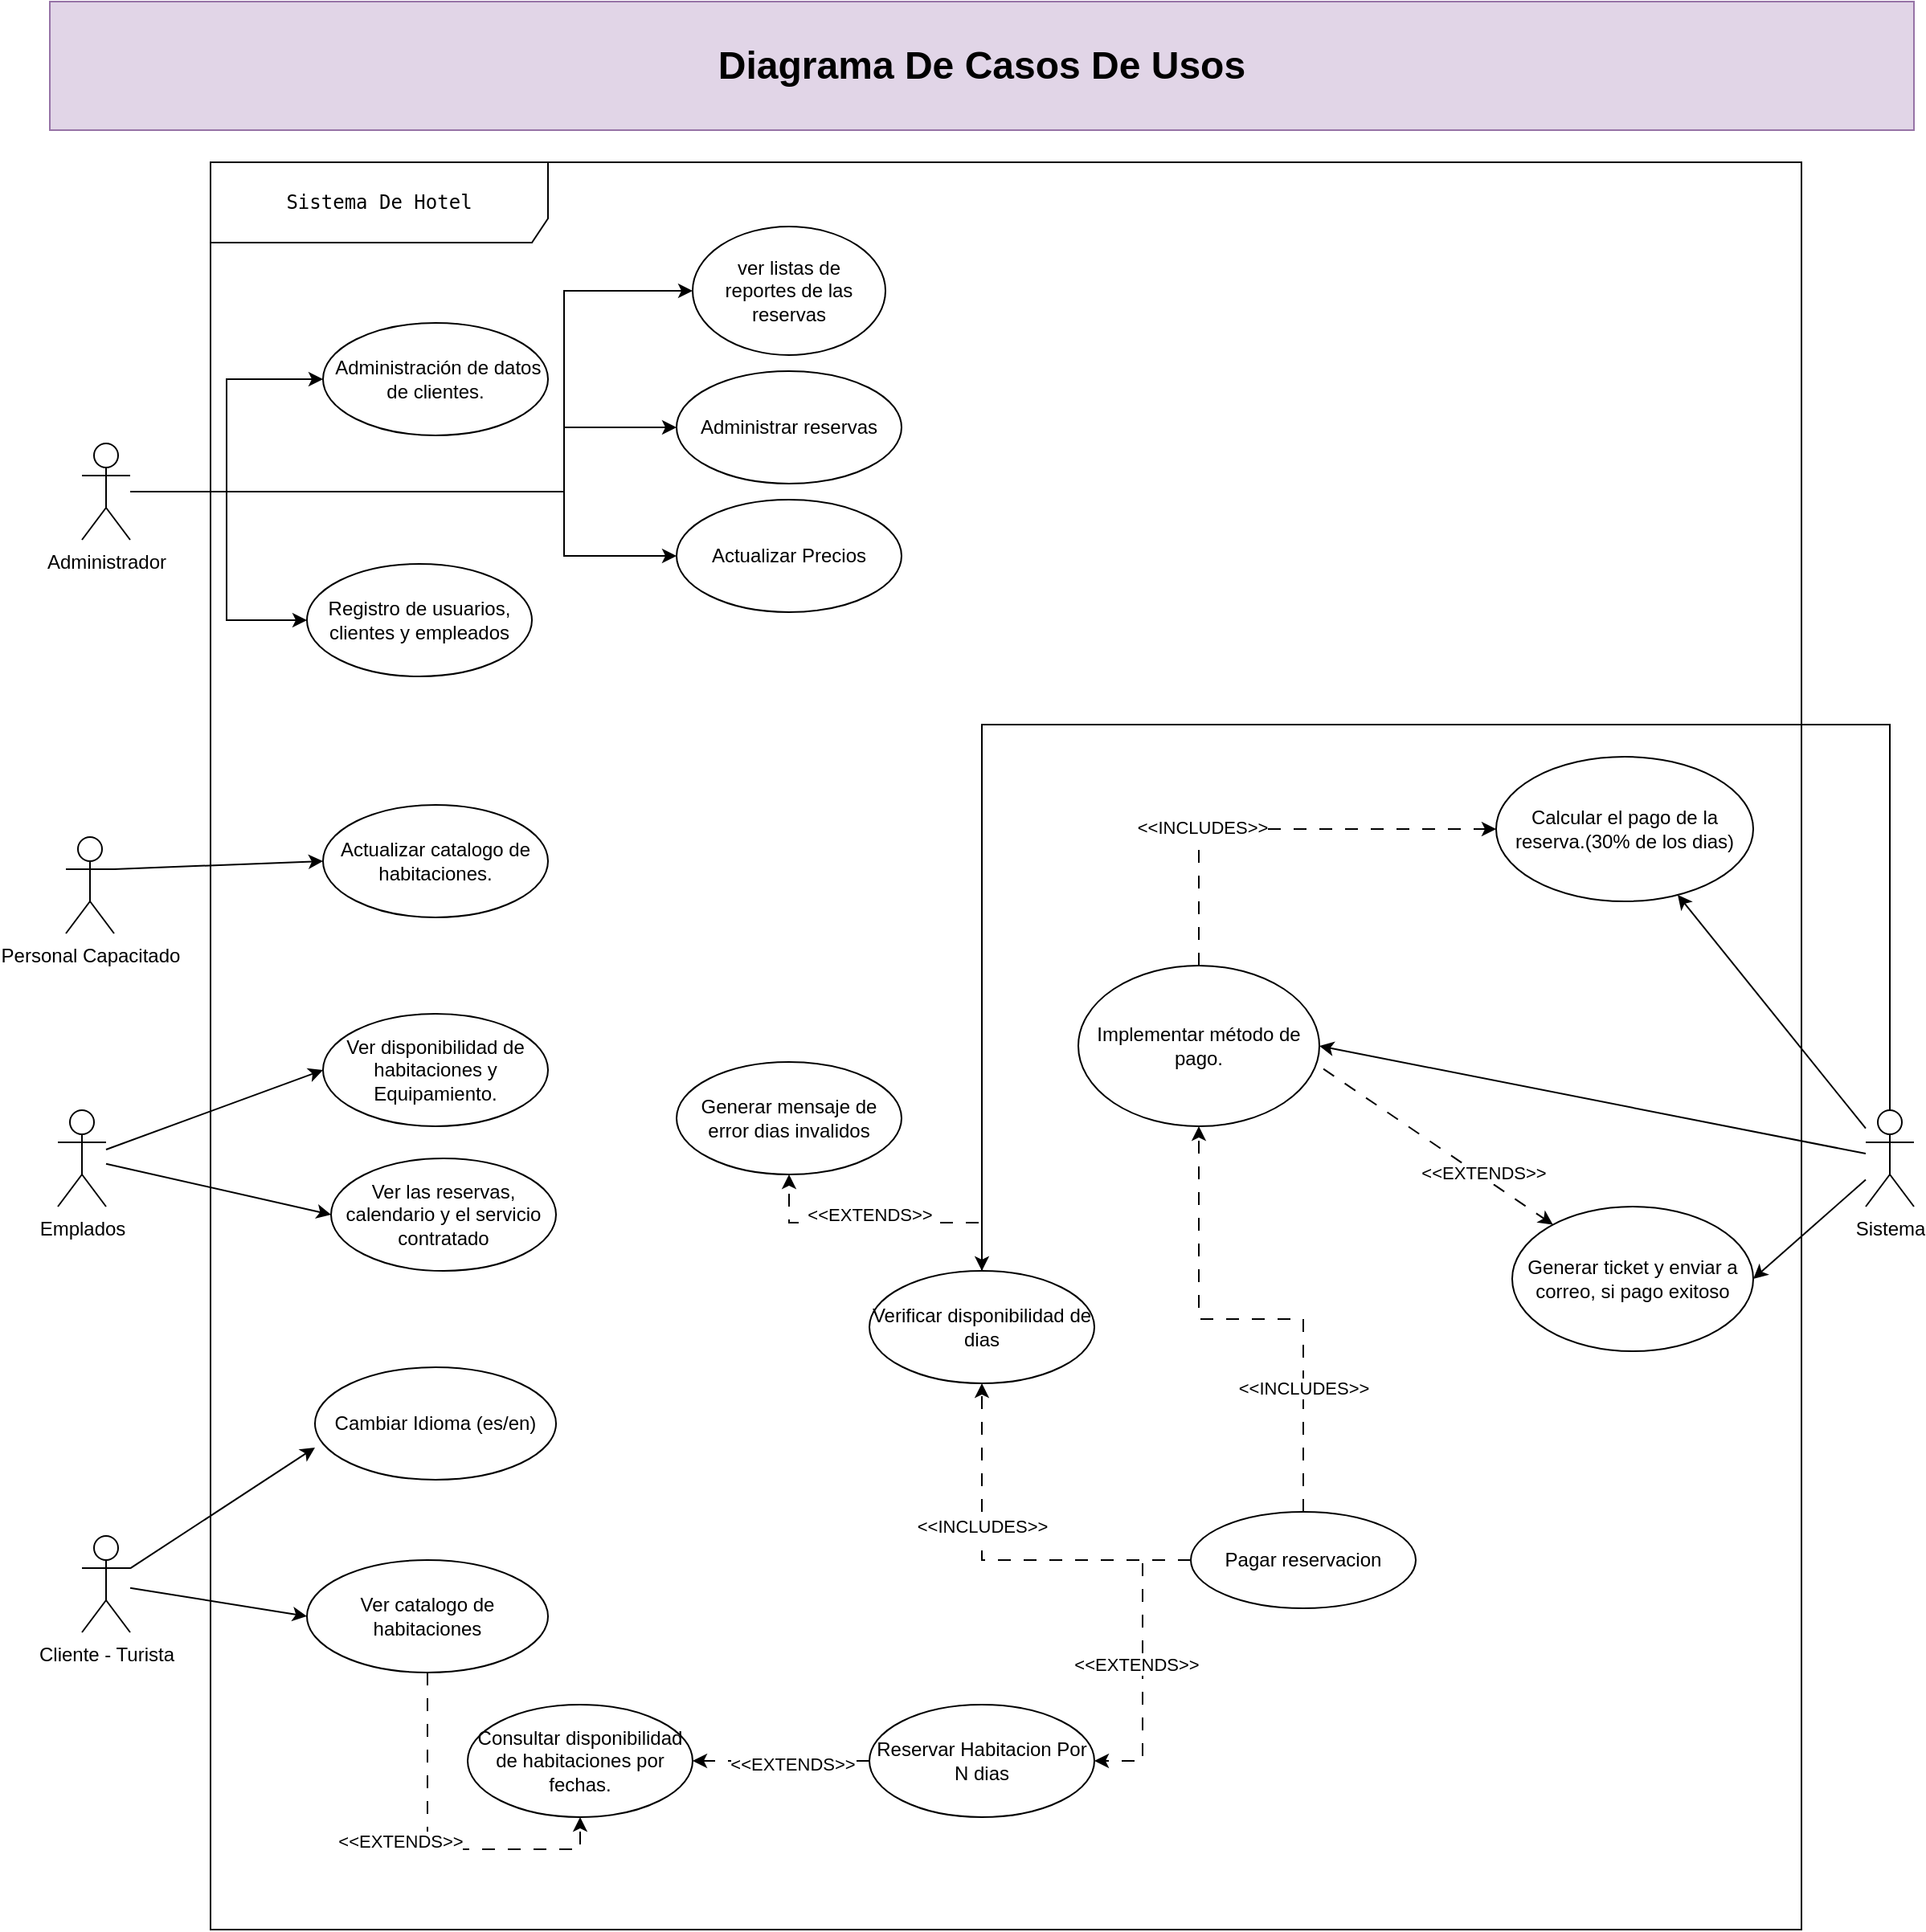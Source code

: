 <mxfile version="24.2.5" type="google" pages="4">
  <diagram name="scenarios" id="x8o1gV8TopxfI6QO_Qxb">
    <mxGraphModel grid="1" page="1" gridSize="10" guides="1" tooltips="1" connect="1" arrows="1" fold="1" pageScale="1" pageWidth="850" pageHeight="1100" math="0" shadow="0">
      <root>
        <mxCell id="0" />
        <mxCell id="1" parent="0" />
        <mxCell id="d1OELP-5wMrG2o_8MU8e-4" value="&lt;div&gt;&lt;pre&gt;&lt;code class=&quot;!whitespace-pre hljs language-diff&quot;&gt;Sistema De Hotel&lt;/code&gt;&lt;/pre&gt;&lt;/div&gt;" style="shape=umlFrame;whiteSpace=wrap;html=1;pointerEvents=0;width=210;height=50;" vertex="1" parent="1">
          <mxGeometry x="-220" y="-760" width="990" height="1100" as="geometry" />
        </mxCell>
        <mxCell id="feLejuCljdPNlehiF5Vn-2" style="rounded=0;orthogonalLoop=1;jettySize=auto;html=1;entryX=0;entryY=0.5;entryDx=0;entryDy=0;" edge="1" parent="1" source="d1OELP-5wMrG2o_8MU8e-11" target="feLejuCljdPNlehiF5Vn-1">
          <mxGeometry relative="1" as="geometry" />
        </mxCell>
        <mxCell id="d1OELP-5wMrG2o_8MU8e-11" value="Cliente - Turista" style="shape=umlActor;verticalLabelPosition=bottom;verticalAlign=top;html=1;" vertex="1" parent="1">
          <mxGeometry x="-300" y="95" width="30" height="60" as="geometry" />
        </mxCell>
        <mxCell id="qLL01aR6jL3r6WPxtGJn-20" style="rounded=0;orthogonalLoop=1;jettySize=auto;html=1;edgeStyle=orthogonalEdgeStyle;" edge="1" parent="1" source="d1OELP-5wMrG2o_8MU8e-12" target="d1OELP-5wMrG2o_8MU8e-23">
          <mxGeometry relative="1" as="geometry">
            <mxPoint x="-140" y="-555" as="targetPoint" />
            <Array as="points">
              <mxPoint x="-210" y="-555" />
              <mxPoint x="-210" y="-475" />
            </Array>
          </mxGeometry>
        </mxCell>
        <mxCell id="v7MtEcMstnppULQHx9ey-5" style="rounded=0;orthogonalLoop=1;jettySize=auto;html=1;edgeStyle=orthogonalEdgeStyle;" edge="1" parent="1" source="d1OELP-5wMrG2o_8MU8e-12" target="qLL01aR6jL3r6WPxtGJn-57">
          <mxGeometry relative="1" as="geometry">
            <Array as="points">
              <mxPoint y="-555" />
              <mxPoint y="-595" />
            </Array>
          </mxGeometry>
        </mxCell>
        <mxCell id="v7MtEcMstnppULQHx9ey-6" style="rounded=0;orthogonalLoop=1;jettySize=auto;html=1;entryX=0;entryY=0.5;entryDx=0;entryDy=0;edgeStyle=orthogonalEdgeStyle;" edge="1" parent="1" source="d1OELP-5wMrG2o_8MU8e-12" target="d1OELP-5wMrG2o_8MU8e-22">
          <mxGeometry relative="1" as="geometry" />
        </mxCell>
        <mxCell id="v7MtEcMstnppULQHx9ey-7" style="rounded=0;orthogonalLoop=1;jettySize=auto;html=1;entryX=0;entryY=0.5;entryDx=0;entryDy=0;edgeStyle=orthogonalEdgeStyle;" edge="1" parent="1" source="d1OELP-5wMrG2o_8MU8e-12" target="qLL01aR6jL3r6WPxtGJn-63">
          <mxGeometry relative="1" as="geometry">
            <Array as="points">
              <mxPoint y="-555" />
              <mxPoint y="-515" />
            </Array>
          </mxGeometry>
        </mxCell>
        <mxCell id="feLejuCljdPNlehiF5Vn-17" style="edgeStyle=orthogonalEdgeStyle;rounded=0;orthogonalLoop=1;jettySize=auto;html=1;entryX=0;entryY=0.5;entryDx=0;entryDy=0;" edge="1" parent="1" source="d1OELP-5wMrG2o_8MU8e-12" target="feLejuCljdPNlehiF5Vn-16">
          <mxGeometry relative="1" as="geometry">
            <Array as="points">
              <mxPoint y="-555" />
              <mxPoint y="-680" />
            </Array>
          </mxGeometry>
        </mxCell>
        <mxCell id="d1OELP-5wMrG2o_8MU8e-12" value="Administrador" style="shape=umlActor;verticalLabelPosition=bottom;verticalAlign=top;html=1;" vertex="1" parent="1">
          <mxGeometry x="-300" y="-585" width="30" height="60" as="geometry" />
        </mxCell>
        <mxCell id="qLL01aR6jL3r6WPxtGJn-25" style="rounded=0;orthogonalLoop=1;jettySize=auto;html=1;" edge="1" parent="1" source="d1OELP-5wMrG2o_8MU8e-13" target="d1OELP-5wMrG2o_8MU8e-21">
          <mxGeometry relative="1" as="geometry" />
        </mxCell>
        <mxCell id="qLL01aR6jL3r6WPxtGJn-26" style="rounded=0;orthogonalLoop=1;jettySize=auto;html=1;entryX=1;entryY=0.5;entryDx=0;entryDy=0;" edge="1" parent="1" source="d1OELP-5wMrG2o_8MU8e-13" target="d1OELP-5wMrG2o_8MU8e-25">
          <mxGeometry relative="1" as="geometry" />
        </mxCell>
        <mxCell id="feLejuCljdPNlehiF5Vn-6" style="rounded=0;orthogonalLoop=1;jettySize=auto;html=1;entryX=1;entryY=0.5;entryDx=0;entryDy=0;" edge="1" parent="1" source="d1OELP-5wMrG2o_8MU8e-13" target="feLejuCljdPNlehiF5Vn-5">
          <mxGeometry relative="1" as="geometry" />
        </mxCell>
        <mxCell id="feLejuCljdPNlehiF5Vn-19" style="edgeStyle=orthogonalEdgeStyle;rounded=0;orthogonalLoop=1;jettySize=auto;html=1;entryX=0.5;entryY=0;entryDx=0;entryDy=0;" edge="1" parent="1" source="d1OELP-5wMrG2o_8MU8e-13" target="feLejuCljdPNlehiF5Vn-18">
          <mxGeometry relative="1" as="geometry">
            <Array as="points">
              <mxPoint x="825" y="-410" />
              <mxPoint x="260" y="-410" />
            </Array>
          </mxGeometry>
        </mxCell>
        <mxCell id="d1OELP-5wMrG2o_8MU8e-13" value="Sistema" style="shape=umlActor;verticalLabelPosition=bottom;verticalAlign=top;html=1;" vertex="1" parent="1">
          <mxGeometry x="810" y="-170" width="30" height="60" as="geometry" />
        </mxCell>
        <mxCell id="d1OELP-5wMrG2o_8MU8e-17" value="Ver disponibilidad de habitaciones y Equipamiento." style="ellipse;whiteSpace=wrap;html=1;" vertex="1" parent="1">
          <mxGeometry x="-150" y="-230" width="140" height="70" as="geometry" />
        </mxCell>
        <mxCell id="v7MtEcMstnppULQHx9ey-12" value="" style="edgeStyle=orthogonalEdgeStyle;rounded=0;orthogonalLoop=1;jettySize=auto;html=1;dashed=1;dashPattern=8 8;entryX=1;entryY=0.5;entryDx=0;entryDy=0;" edge="1" parent="1" source="d1OELP-5wMrG2o_8MU8e-18" target="d1OELP-5wMrG2o_8MU8e-26">
          <mxGeometry relative="1" as="geometry">
            <mxPoint x="-20" y="170" as="targetPoint" />
          </mxGeometry>
        </mxCell>
        <mxCell id="v7MtEcMstnppULQHx9ey-13" value="&amp;lt;&amp;lt;EXTENDS&amp;gt;&amp;gt;" style="edgeLabel;html=1;align=center;verticalAlign=middle;resizable=0;points=[];" connectable="0" vertex="1" parent="v7MtEcMstnppULQHx9ey-12">
          <mxGeometry x="-0.125" y="2" relative="1" as="geometry">
            <mxPoint as="offset" />
          </mxGeometry>
        </mxCell>
        <mxCell id="d1OELP-5wMrG2o_8MU8e-18" value="Reservar Habitacion Por N dias" style="ellipse;whiteSpace=wrap;html=1;" vertex="1" parent="1">
          <mxGeometry x="190" y="200" width="140" height="70" as="geometry" />
        </mxCell>
        <mxCell id="d1OELP-5wMrG2o_8MU8e-21" value="Calcular el pago de la reserva.(30% de los dias)" style="ellipse;whiteSpace=wrap;html=1;" vertex="1" parent="1">
          <mxGeometry x="580" y="-390" width="160" height="90" as="geometry" />
        </mxCell>
        <mxCell id="d1OELP-5wMrG2o_8MU8e-22" value="&amp;nbsp;Administración de datos de clientes." style="ellipse;whiteSpace=wrap;html=1;" vertex="1" parent="1">
          <mxGeometry x="-150" y="-660" width="140" height="70" as="geometry" />
        </mxCell>
        <mxCell id="d1OELP-5wMrG2o_8MU8e-23" value="Registro de usuarios, clientes y empleados" style="ellipse;whiteSpace=wrap;html=1;" vertex="1" parent="1">
          <mxGeometry x="-160" y="-510" width="140" height="70" as="geometry" />
        </mxCell>
        <mxCell id="v7MtEcMstnppULQHx9ey-18" style="edgeStyle=orthogonalEdgeStyle;rounded=0;orthogonalLoop=1;jettySize=auto;html=1;entryX=0;entryY=0.5;entryDx=0;entryDy=0;dashed=1;dashPattern=8 8;exitX=0.5;exitY=0;exitDx=0;exitDy=0;" edge="1" parent="1" source="d1OELP-5wMrG2o_8MU8e-25" target="d1OELP-5wMrG2o_8MU8e-21">
          <mxGeometry relative="1" as="geometry" />
        </mxCell>
        <mxCell id="v7MtEcMstnppULQHx9ey-19" value="&amp;lt;&amp;lt;INCLUDES&amp;gt;&amp;gt;" style="edgeLabel;html=1;align=center;verticalAlign=middle;resizable=0;points=[];" connectable="0" vertex="1" parent="v7MtEcMstnppULQHx9ey-18">
          <mxGeometry x="-0.357" y="1" relative="1" as="geometry">
            <mxPoint as="offset" />
          </mxGeometry>
        </mxCell>
        <mxCell id="feLejuCljdPNlehiF5Vn-25" style="rounded=0;orthogonalLoop=1;jettySize=auto;html=1;dashed=1;dashPattern=8 8;exitX=1.017;exitY=0.643;exitDx=0;exitDy=0;exitPerimeter=0;" edge="1" parent="1" source="d1OELP-5wMrG2o_8MU8e-25" target="feLejuCljdPNlehiF5Vn-5">
          <mxGeometry relative="1" as="geometry" />
        </mxCell>
        <mxCell id="feLejuCljdPNlehiF5Vn-26" value="&amp;lt;&amp;lt;EXTENDS&amp;gt;&amp;gt;" style="edgeLabel;html=1;align=center;verticalAlign=middle;resizable=0;points=[];" connectable="0" vertex="1" parent="feLejuCljdPNlehiF5Vn-25">
          <mxGeometry x="0.367" y="2" relative="1" as="geometry">
            <mxPoint as="offset" />
          </mxGeometry>
        </mxCell>
        <mxCell id="d1OELP-5wMrG2o_8MU8e-25" value="Implementar método de pago." style="ellipse;whiteSpace=wrap;html=1;align=center;" vertex="1" parent="1">
          <mxGeometry x="320" y="-260" width="150" height="100" as="geometry" />
        </mxCell>
        <mxCell id="d1OELP-5wMrG2o_8MU8e-26" value="Consultar disponibilidad de habitaciones por fechas." style="ellipse;whiteSpace=wrap;html=1;" vertex="1" parent="1">
          <mxGeometry x="-60" y="200" width="140" height="70" as="geometry" />
        </mxCell>
        <mxCell id="v7MtEcMstnppULQHx9ey-15" style="edgeStyle=orthogonalEdgeStyle;rounded=0;orthogonalLoop=1;jettySize=auto;html=1;entryX=1;entryY=0.5;entryDx=0;entryDy=0;dashed=1;dashPattern=8 8;exitX=0;exitY=0.5;exitDx=0;exitDy=0;" edge="1" parent="1" source="qLL01aR6jL3r6WPxtGJn-27" target="d1OELP-5wMrG2o_8MU8e-18">
          <mxGeometry relative="1" as="geometry">
            <mxPoint x="250.0" y="80.0" as="sourcePoint" />
          </mxGeometry>
        </mxCell>
        <mxCell id="v7MtEcMstnppULQHx9ey-16" value="&amp;lt;&amp;lt;EXTENDS&amp;gt;&amp;gt;" style="edgeLabel;html=1;align=center;verticalAlign=middle;resizable=0;points=[];" connectable="0" vertex="1" parent="v7MtEcMstnppULQHx9ey-15">
          <mxGeometry x="0.02" y="-4" relative="1" as="geometry">
            <mxPoint as="offset" />
          </mxGeometry>
        </mxCell>
        <mxCell id="v7MtEcMstnppULQHx9ey-20" style="edgeStyle=orthogonalEdgeStyle;rounded=0;orthogonalLoop=1;jettySize=auto;html=1;entryX=0.5;entryY=1;entryDx=0;entryDy=0;dashed=1;dashPattern=8 8;" edge="1" parent="1" source="qLL01aR6jL3r6WPxtGJn-27" target="d1OELP-5wMrG2o_8MU8e-25">
          <mxGeometry relative="1" as="geometry" />
        </mxCell>
        <mxCell id="v7MtEcMstnppULQHx9ey-21" value="&amp;lt;&amp;lt;INCLUDES&amp;gt;&amp;gt;" style="edgeLabel;html=1;align=center;verticalAlign=middle;resizable=0;points=[];" connectable="0" vertex="1" parent="v7MtEcMstnppULQHx9ey-20">
          <mxGeometry x="-0.447" relative="1" as="geometry">
            <mxPoint y="7" as="offset" />
          </mxGeometry>
        </mxCell>
        <mxCell id="feLejuCljdPNlehiF5Vn-20" style="edgeStyle=orthogonalEdgeStyle;rounded=0;orthogonalLoop=1;jettySize=auto;html=1;entryX=0.5;entryY=1;entryDx=0;entryDy=0;dashed=1;dashPattern=8 8;" edge="1" parent="1" source="qLL01aR6jL3r6WPxtGJn-27" target="feLejuCljdPNlehiF5Vn-18">
          <mxGeometry relative="1" as="geometry" />
        </mxCell>
        <mxCell id="feLejuCljdPNlehiF5Vn-21" value="&amp;lt;&amp;lt;INCLUDES&amp;gt;&amp;gt;" style="edgeLabel;html=1;align=center;verticalAlign=middle;resizable=0;points=[];" connectable="0" vertex="1" parent="feLejuCljdPNlehiF5Vn-20">
          <mxGeometry x="0.263" relative="1" as="geometry">
            <mxPoint as="offset" />
          </mxGeometry>
        </mxCell>
        <mxCell id="qLL01aR6jL3r6WPxtGJn-27" value="Pagar reservacion" style="ellipse;whiteSpace=wrap;html=1;" vertex="1" parent="1">
          <mxGeometry x="390" y="80" width="140" height="60" as="geometry" />
        </mxCell>
        <mxCell id="qLL01aR6jL3r6WPxtGJn-36" style="rounded=0;orthogonalLoop=1;jettySize=auto;html=1;entryX=0;entryY=0.5;entryDx=0;entryDy=0;" edge="1" parent="1" source="qLL01aR6jL3r6WPxtGJn-35" target="qLL01aR6jL3r6WPxtGJn-56">
          <mxGeometry relative="1" as="geometry">
            <mxPoint x="-165" y="-165" as="targetPoint" />
          </mxGeometry>
        </mxCell>
        <mxCell id="v7MtEcMstnppULQHx9ey-3" style="rounded=0;orthogonalLoop=1;jettySize=auto;html=1;entryX=0;entryY=0.5;entryDx=0;entryDy=0;exitX=1;exitY=0.333;exitDx=0;exitDy=0;exitPerimeter=0;" edge="1" parent="1" source="feLejuCljdPNlehiF5Vn-12" target="qLL01aR6jL3r6WPxtGJn-53">
          <mxGeometry relative="1" as="geometry" />
        </mxCell>
        <mxCell id="v7MtEcMstnppULQHx9ey-4" style="rounded=0;orthogonalLoop=1;jettySize=auto;html=1;entryX=0;entryY=0.5;entryDx=0;entryDy=0;" edge="1" parent="1" source="qLL01aR6jL3r6WPxtGJn-35" target="d1OELP-5wMrG2o_8MU8e-17">
          <mxGeometry relative="1" as="geometry" />
        </mxCell>
        <mxCell id="qLL01aR6jL3r6WPxtGJn-35" value="Emplados" style="shape=umlActor;verticalLabelPosition=bottom;verticalAlign=top;html=1;" vertex="1" parent="1">
          <mxGeometry x="-315" y="-170" width="30" height="60" as="geometry" />
        </mxCell>
        <mxCell id="qLL01aR6jL3r6WPxtGJn-49" value="Cambiar Idioma (es/en)" style="ellipse;whiteSpace=wrap;html=1;" vertex="1" parent="1">
          <mxGeometry x="-155" y="-10" width="150" height="70" as="geometry" />
        </mxCell>
        <mxCell id="qLL01aR6jL3r6WPxtGJn-51" style="rounded=0;orthogonalLoop=1;jettySize=auto;html=1;entryX=0;entryY=0.714;entryDx=0;entryDy=0;entryPerimeter=0;" edge="1" parent="1" source="d1OELP-5wMrG2o_8MU8e-11" target="qLL01aR6jL3r6WPxtGJn-49">
          <mxGeometry relative="1" as="geometry" />
        </mxCell>
        <mxCell id="qLL01aR6jL3r6WPxtGJn-53" value="Actualizar catalogo de habitaciones." style="ellipse;whiteSpace=wrap;html=1;" vertex="1" parent="1">
          <mxGeometry x="-150" y="-360" width="140" height="70" as="geometry" />
        </mxCell>
        <mxCell id="qLL01aR6jL3r6WPxtGJn-56" value="Ver las reservas, calendario y el servicio contratado" style="ellipse;whiteSpace=wrap;html=1;" vertex="1" parent="1">
          <mxGeometry x="-145" y="-140" width="140" height="70" as="geometry" />
        </mxCell>
        <mxCell id="qLL01aR6jL3r6WPxtGJn-57" value="Administrar reservas" style="ellipse;whiteSpace=wrap;html=1;" vertex="1" parent="1">
          <mxGeometry x="70" y="-630" width="140" height="70" as="geometry" />
        </mxCell>
        <mxCell id="qLL01aR6jL3r6WPxtGJn-63" value="Actualizar Precios" style="ellipse;whiteSpace=wrap;html=1;" vertex="1" parent="1">
          <mxGeometry x="70" y="-550" width="140" height="70" as="geometry" />
        </mxCell>
        <mxCell id="VekvyHm3DvJEHJrhsuTp-1" value="Diagrama De Casos De Usos" style="text;strokeColor=#9673a6;align=center;fillColor=#e1d5e7;html=1;verticalAlign=middle;rounded=0;fontStyle=1;fontSize=24;whiteSpace=wrap;" vertex="1" parent="1">
          <mxGeometry x="-320" y="-860" width="1160" height="80" as="geometry" />
        </mxCell>
        <mxCell id="feLejuCljdPNlehiF5Vn-3" style="edgeStyle=orthogonalEdgeStyle;rounded=0;orthogonalLoop=1;jettySize=auto;html=1;entryX=0.5;entryY=1;entryDx=0;entryDy=0;dashed=1;dashPattern=8 8;" edge="1" parent="1" source="feLejuCljdPNlehiF5Vn-1" target="d1OELP-5wMrG2o_8MU8e-26">
          <mxGeometry relative="1" as="geometry" />
        </mxCell>
        <mxCell id="feLejuCljdPNlehiF5Vn-4" value="&amp;lt;&amp;lt;EXTENDS&amp;gt;&amp;gt;" style="edgeLabel;html=1;align=center;verticalAlign=middle;resizable=0;points=[];" connectable="0" vertex="1" parent="feLejuCljdPNlehiF5Vn-3">
          <mxGeometry x="0.003" y="-3" relative="1" as="geometry">
            <mxPoint x="-20" y="-8" as="offset" />
          </mxGeometry>
        </mxCell>
        <mxCell id="feLejuCljdPNlehiF5Vn-1" value="Ver catalogo de habitaciones" style="ellipse;whiteSpace=wrap;html=1;" vertex="1" parent="1">
          <mxGeometry x="-160" y="110" width="150" height="70" as="geometry" />
        </mxCell>
        <mxCell id="feLejuCljdPNlehiF5Vn-5" value="Generar ticket y enviar a correo, si pago exitoso" style="ellipse;whiteSpace=wrap;html=1;" vertex="1" parent="1">
          <mxGeometry x="590" y="-110" width="150" height="90" as="geometry" />
        </mxCell>
        <mxCell id="feLejuCljdPNlehiF5Vn-12" value="Personal Capacitado" style="shape=umlActor;verticalLabelPosition=bottom;verticalAlign=top;html=1;" vertex="1" parent="1">
          <mxGeometry x="-310" y="-340" width="30" height="60" as="geometry" />
        </mxCell>
        <mxCell id="feLejuCljdPNlehiF5Vn-16" value="ver listas de&lt;br&gt;reportes de las reservas" style="ellipse;whiteSpace=wrap;html=1;" vertex="1" parent="1">
          <mxGeometry x="80" y="-720" width="120" height="80" as="geometry" />
        </mxCell>
        <mxCell id="feLejuCljdPNlehiF5Vn-23" style="edgeStyle=orthogonalEdgeStyle;rounded=0;orthogonalLoop=1;jettySize=auto;html=1;entryX=0.5;entryY=1;entryDx=0;entryDy=0;dashed=1;dashPattern=8 8;" edge="1" parent="1" source="feLejuCljdPNlehiF5Vn-18" target="feLejuCljdPNlehiF5Vn-22">
          <mxGeometry relative="1" as="geometry" />
        </mxCell>
        <mxCell id="feLejuCljdPNlehiF5Vn-24" value="&amp;lt;&amp;lt;EXTENDS&amp;gt;&amp;gt;" style="edgeLabel;html=1;align=center;verticalAlign=middle;resizable=0;points=[];" connectable="0" vertex="1" parent="feLejuCljdPNlehiF5Vn-23">
          <mxGeometry x="-0.266" y="2" relative="1" as="geometry">
            <mxPoint x="-34" y="-7" as="offset" />
          </mxGeometry>
        </mxCell>
        <mxCell id="feLejuCljdPNlehiF5Vn-18" value="Verificar disponibilidad de dias" style="ellipse;whiteSpace=wrap;html=1;" vertex="1" parent="1">
          <mxGeometry x="190" y="-70" width="140" height="70" as="geometry" />
        </mxCell>
        <mxCell id="feLejuCljdPNlehiF5Vn-22" value="Generar mensaje de error dias invalidos" style="ellipse;whiteSpace=wrap;html=1;" vertex="1" parent="1">
          <mxGeometry x="70" y="-200" width="140" height="70" as="geometry" />
        </mxCell>
      </root>
    </mxGraphModel>
  </diagram>
  <diagram id="kqnNOQXkDwYrU8ZtyT3G" name="process">
    <mxGraphModel grid="1" page="1" gridSize="10" guides="1" tooltips="1" connect="1" arrows="1" fold="1" pageScale="1" pageWidth="850" pageHeight="1100" math="0" shadow="0">
      <root>
        <mxCell id="0" />
        <mxCell id="1" parent="0" />
        <mxCell id="xHAcXAzX_sidbE1kcW0W-1" value="" style="rounded=0;whiteSpace=wrap;html=1;" vertex="1" parent="1">
          <mxGeometry x="-640" y="-760" width="640" height="620" as="geometry" />
        </mxCell>
        <mxCell id="azYb8pkk_qfMx0ZJGx85-1" value="Diagramas De Actividad" style="text;strokeColor=#9673a6;align=center;fillColor=#e1d5e7;html=1;verticalAlign=middle;rounded=0;fontStyle=1;fontSize=24;whiteSpace=wrap;" vertex="1" parent="1">
          <mxGeometry x="-640" y="-850" width="1290" height="80" as="geometry" />
        </mxCell>
        <mxCell id="mtfYeIYdzrzsok8Wzsyz-1" value="" style="ellipse;html=1;shape=startState;fillColor=#000000;strokeColor=#FF0000;" vertex="1" parent="1">
          <mxGeometry x="-575" y="-650" width="30" height="30" as="geometry" />
        </mxCell>
        <mxCell id="mtfYeIYdzrzsok8Wzsyz-2" value="" style="edgeStyle=orthogonalEdgeStyle;html=1;verticalAlign=bottom;endArrow=open;endSize=8;strokeColor=#FF0000;rounded=0;" edge="1" parent="1" source="mtfYeIYdzrzsok8Wzsyz-1" target="rC6T-30cYSXVTPQ_xyGG-17">
          <mxGeometry relative="1" as="geometry">
            <mxPoint x="-515" y="-525" as="targetPoint" />
          </mxGeometry>
        </mxCell>
        <mxCell id="x_NsSw0Q8AAxQu7hfrhT-1" value="Administrador: Administrar Cuentas De Usuarios" style="text;html=1;align=left;verticalAlign=middle;whiteSpace=wrap;rounded=0;fontStyle=1;fontSize=16;spacingLeft=24;" vertex="1" parent="1">
          <mxGeometry x="-640" y="-760" width="640" height="60" as="geometry" />
        </mxCell>
        <mxCell id="Dqozy8KfOA0RzCaFgyqa-14" value="" style="edgeStyle=orthogonalEdgeStyle;rounded=0;orthogonalLoop=1;jettySize=auto;html=1;exitX=1;exitY=0.5;exitDx=0;exitDy=0;strokeColor=#FF0000;" edge="1" parent="1" source="rC6T-30cYSXVTPQ_xyGG-17" target="Dqozy8KfOA0RzCaFgyqa-13">
          <mxGeometry relative="1" as="geometry" />
        </mxCell>
        <mxCell id="rC6T-30cYSXVTPQ_xyGG-17" value="Iniciar Sesion" style="rounded=1;whiteSpace=wrap;html=1;arcSize=40;fontColor=#000000;fillColor=#ffffc0;strokeColor=#FF0000;" vertex="1" parent="1">
          <mxGeometry x="-590" y="-580" width="120" height="40" as="geometry" />
        </mxCell>
        <mxCell id="Dqozy8KfOA0RzCaFgyqa-9" value="Esta Registrado" style="rhombus;whiteSpace=wrap;html=1;fontColor=#000000;fillColor=#ffffc0;strokeColor=#FF0000;" vertex="1" parent="1">
          <mxGeometry x="-270" y="-660" width="120" height="100" as="geometry" />
        </mxCell>
        <mxCell id="Dqozy8KfOA0RzCaFgyqa-10" value="no" style="edgeStyle=orthogonalEdgeStyle;html=1;align=left;verticalAlign=bottom;endArrow=open;endSize=8;strokeColor=#FF0000;rounded=0;exitX=1;exitY=0.5;exitDx=0;exitDy=0;" edge="1" parent="1" source="Dqozy8KfOA0RzCaFgyqa-9" target="Dqozy8KfOA0RzCaFgyqa-24">
          <mxGeometry x="-1" relative="1" as="geometry">
            <mxPoint x="-150" y="-380" as="targetPoint" />
          </mxGeometry>
        </mxCell>
        <mxCell id="Dqozy8KfOA0RzCaFgyqa-11" value="yes" style="edgeStyle=orthogonalEdgeStyle;html=1;align=left;verticalAlign=top;endArrow=open;endSize=8;strokeColor=#FF0000;rounded=0;entryX=0.5;entryY=0;entryDx=0;entryDy=0;" edge="1" parent="1" source="Dqozy8KfOA0RzCaFgyqa-9" target="Dqozy8KfOA0RzCaFgyqa-16">
          <mxGeometry x="-0.692" y="-20" relative="1" as="geometry">
            <mxPoint x="-290" y="-510" as="targetPoint" />
            <Array as="points">
              <mxPoint x="-310" y="-610" />
              <mxPoint x="-310" y="-540" />
              <mxPoint x="-365" y="-540" />
            </Array>
            <mxPoint as="offset" />
          </mxGeometry>
        </mxCell>
        <mxCell id="Dqozy8KfOA0RzCaFgyqa-15" style="edgeStyle=orthogonalEdgeStyle;rounded=0;orthogonalLoop=1;jettySize=auto;html=1;entryX=0.5;entryY=0;entryDx=0;entryDy=0;exitX=0.5;exitY=0;exitDx=0;exitDy=0;strokeColor=#FF0000;" edge="1" parent="1" source="Dqozy8KfOA0RzCaFgyqa-13" target="Dqozy8KfOA0RzCaFgyqa-9">
          <mxGeometry relative="1" as="geometry">
            <Array as="points">
              <mxPoint x="-390" y="-680" />
              <mxPoint x="-210" y="-680" />
            </Array>
          </mxGeometry>
        </mxCell>
        <mxCell id="Dqozy8KfOA0RzCaFgyqa-13" value="Administrar Usuario" style="rounded=1;whiteSpace=wrap;html=1;arcSize=40;fontColor=#000000;fillColor=#ffffc0;strokeColor=#FF0000;" vertex="1" parent="1">
          <mxGeometry x="-480" y="-650" width="120" height="40" as="geometry" />
        </mxCell>
        <mxCell id="Dqozy8KfOA0RzCaFgyqa-18" value="" style="edgeStyle=orthogonalEdgeStyle;rounded=0;orthogonalLoop=1;jettySize=auto;html=1;strokeColor=#FF0000;" edge="1" parent="1" source="Dqozy8KfOA0RzCaFgyqa-16" target="Dqozy8KfOA0RzCaFgyqa-17">
          <mxGeometry relative="1" as="geometry" />
        </mxCell>
        <mxCell id="Dqozy8KfOA0RzCaFgyqa-16" value="Actualizar Datos" style="rounded=1;whiteSpace=wrap;html=1;arcSize=40;fontColor=#000000;fillColor=#ffffc0;strokeColor=#FF0000;" vertex="1" parent="1">
          <mxGeometry x="-425" y="-450" width="120" height="40" as="geometry" />
        </mxCell>
        <mxCell id="Dqozy8KfOA0RzCaFgyqa-20" style="edgeStyle=orthogonalEdgeStyle;rounded=0;orthogonalLoop=1;jettySize=auto;html=1;strokeColor=#FF0000;" edge="1" parent="1" source="Dqozy8KfOA0RzCaFgyqa-17" target="Dqozy8KfOA0RzCaFgyqa-19">
          <mxGeometry relative="1" as="geometry" />
        </mxCell>
        <mxCell id="Dqozy8KfOA0RzCaFgyqa-17" value="Guardar Nuevos Datos" style="rounded=1;whiteSpace=wrap;html=1;arcSize=40;fontColor=#000000;fillColor=#ffffc0;strokeColor=#FF0000;" vertex="1" parent="1">
          <mxGeometry x="-575" y="-450" width="120" height="40" as="geometry" />
        </mxCell>
        <mxCell id="Dqozy8KfOA0RzCaFgyqa-19" value="" style="ellipse;html=1;shape=endState;fillColor=#000000;strokeColor=#FF0000;" vertex="1" parent="1">
          <mxGeometry x="-530" y="-370" width="30" height="30" as="geometry" />
        </mxCell>
        <mxCell id="Dqozy8KfOA0RzCaFgyqa-26" value="" style="edgeStyle=orthogonalEdgeStyle;rounded=0;orthogonalLoop=1;jettySize=auto;html=1;strokeColor=#FF0000;" edge="1" parent="1" source="Dqozy8KfOA0RzCaFgyqa-24" target="Dqozy8KfOA0RzCaFgyqa-25">
          <mxGeometry relative="1" as="geometry" />
        </mxCell>
        <mxCell id="Dqozy8KfOA0RzCaFgyqa-24" value="Registrar Nuevo Usuario" style="rounded=1;whiteSpace=wrap;html=1;arcSize=40;fontColor=#000000;fillColor=#ffffc0;strokeColor=#FF0000;" vertex="1" parent="1">
          <mxGeometry x="-200" y="-520" width="120" height="40" as="geometry" />
        </mxCell>
        <mxCell id="Dqozy8KfOA0RzCaFgyqa-28" value="" style="edgeStyle=orthogonalEdgeStyle;rounded=0;orthogonalLoop=1;jettySize=auto;html=1;strokeColor=#FF0000;" edge="1" parent="1" source="Dqozy8KfOA0RzCaFgyqa-25" target="Dqozy8KfOA0RzCaFgyqa-27">
          <mxGeometry relative="1" as="geometry" />
        </mxCell>
        <mxCell id="Dqozy8KfOA0RzCaFgyqa-25" value="Asignar Tipo De Usuario" style="rounded=1;whiteSpace=wrap;html=1;arcSize=40;fontColor=#000000;fillColor=#ffffc0;strokeColor=#FF0000;" vertex="1" parent="1">
          <mxGeometry x="-200" y="-420" width="120" height="40" as="geometry" />
        </mxCell>
        <mxCell id="Dqozy8KfOA0RzCaFgyqa-30" style="edgeStyle=orthogonalEdgeStyle;rounded=0;orthogonalLoop=1;jettySize=auto;html=1;entryX=0.5;entryY=0;entryDx=0;entryDy=0;strokeColor=#FF0000;" edge="1" parent="1" source="Dqozy8KfOA0RzCaFgyqa-27" target="Dqozy8KfOA0RzCaFgyqa-29">
          <mxGeometry relative="1" as="geometry" />
        </mxCell>
        <mxCell id="Dqozy8KfOA0RzCaFgyqa-27" value="Crear Nuevo Usuario" style="whiteSpace=wrap;html=1;fillColor=#ffffc0;strokeColor=#FF0000;fontColor=#000000;rounded=1;arcSize=40;" vertex="1" parent="1">
          <mxGeometry x="-200" y="-310" width="120" height="60" as="geometry" />
        </mxCell>
        <mxCell id="Dqozy8KfOA0RzCaFgyqa-29" value="" style="ellipse;html=1;shape=endState;fillColor=#000000;strokeColor=#FF0000;" vertex="1" parent="1">
          <mxGeometry x="-155" y="-200" width="30" height="30" as="geometry" />
        </mxCell>
        <mxCell id="Dqozy8KfOA0RzCaFgyqa-31" value="" style="rounded=0;whiteSpace=wrap;html=1;" vertex="1" parent="1">
          <mxGeometry x="10" y="-760" width="640" height="620" as="geometry" />
        </mxCell>
        <mxCell id="Dqozy8KfOA0RzCaFgyqa-32" value="Administrador: Administrar Reservas De Habitaciones" style="text;html=1;align=left;verticalAlign=middle;whiteSpace=wrap;rounded=0;fontStyle=1;fontSize=16;spacingLeft=24;" vertex="1" parent="1">
          <mxGeometry x="10" y="-760" width="640" height="60" as="geometry" />
        </mxCell>
        <mxCell id="TtIlESegqyTsstlv-5Ub-1" value="" style="rounded=0;whiteSpace=wrap;html=1;" vertex="1" parent="1">
          <mxGeometry x="-640" y="-130" width="640" height="620" as="geometry" />
        </mxCell>
        <mxCell id="TtIlESegqyTsstlv-5Ub-2" value="Cliente: Reservar Habitacion" style="text;html=1;align=left;verticalAlign=middle;whiteSpace=wrap;rounded=0;fontStyle=1;fontSize=16;spacingLeft=24;" vertex="1" parent="1">
          <mxGeometry x="-640" y="-130" width="640" height="60" as="geometry" />
        </mxCell>
        <mxCell id="0LaKYnWjL0ZAekYIqOD9-1" value="" style="rounded=0;whiteSpace=wrap;html=1;" vertex="1" parent="1">
          <mxGeometry x="10" y="-130" width="640" height="620" as="geometry" />
        </mxCell>
        <mxCell id="0LaKYnWjL0ZAekYIqOD9-2" value="Cliente: Realizar Pago" style="text;html=1;align=left;verticalAlign=middle;whiteSpace=wrap;rounded=0;fontStyle=1;fontSize=16;spacingLeft=24;" vertex="1" parent="1">
          <mxGeometry x="10" y="-130" width="640" height="60" as="geometry" />
        </mxCell>
        <mxCell id="H6pgk6LWPp5XHB40iTXg-1" value="" style="ellipse;html=1;shape=startState;fillColor=#000000;strokeColor=#FF0000;" vertex="1" parent="1">
          <mxGeometry x="-605" y="-30" width="30" height="30" as="geometry" />
        </mxCell>
        <mxCell id="H6pgk6LWPp5XHB40iTXg-2" value="" style="edgeStyle=orthogonalEdgeStyle;html=1;verticalAlign=bottom;endArrow=open;endSize=8;strokeColor=#FF0000;rounded=0;" edge="1" parent="1" source="H6pgk6LWPp5XHB40iTXg-1" target="H6pgk6LWPp5XHB40iTXg-3">
          <mxGeometry relative="1" as="geometry">
            <mxPoint x="-545" y="95" as="targetPoint" />
          </mxGeometry>
        </mxCell>
        <mxCell id="iKKekzQZ49S15tpHrUbV-2" value="" style="edgeStyle=orthogonalEdgeStyle;rounded=0;orthogonalLoop=1;jettySize=auto;html=1;strokeColor=#FF0000;exitX=1;exitY=0.5;exitDx=0;exitDy=0;entryX=0;entryY=0.5;entryDx=0;entryDy=0;" edge="1" parent="1" source="H6pgk6LWPp5XHB40iTXg-3" target="iKKekzQZ49S15tpHrUbV-1">
          <mxGeometry relative="1" as="geometry" />
        </mxCell>
        <mxCell id="H6pgk6LWPp5XHB40iTXg-3" value="Iniciar Sesion" style="rounded=1;whiteSpace=wrap;html=1;arcSize=40;fontColor=#000000;fillColor=#ffffc0;strokeColor=#FF0000;" vertex="1" parent="1">
          <mxGeometry x="-620" y="40" width="120" height="40" as="geometry" />
        </mxCell>
        <mxCell id="H6pgk6LWPp5XHB40iTXg-4" value="" style="ellipse;html=1;shape=startState;fillColor=#000000;strokeColor=#FF0000;" vertex="1" parent="1">
          <mxGeometry x="55" y="-650" width="30" height="30" as="geometry" />
        </mxCell>
        <mxCell id="H6pgk6LWPp5XHB40iTXg-5" value="" style="edgeStyle=orthogonalEdgeStyle;html=1;verticalAlign=bottom;endArrow=open;endSize=8;strokeColor=#FF0000;rounded=0;" edge="1" parent="1" source="H6pgk6LWPp5XHB40iTXg-4" target="H6pgk6LWPp5XHB40iTXg-6">
          <mxGeometry relative="1" as="geometry">
            <mxPoint x="115" y="-525" as="targetPoint" />
          </mxGeometry>
        </mxCell>
        <mxCell id="HoEZ_T0SHj722bjPjo13-46" style="edgeStyle=orthogonalEdgeStyle;rounded=0;orthogonalLoop=1;jettySize=auto;html=1;entryX=0;entryY=0.5;entryDx=0;entryDy=0;strokeColor=#FF0000;" edge="1" parent="1" source="H6pgk6LWPp5XHB40iTXg-6" target="HoEZ_T0SHj722bjPjo13-33">
          <mxGeometry relative="1" as="geometry" />
        </mxCell>
        <mxCell id="H6pgk6LWPp5XHB40iTXg-6" value="Iniciar Sesion" style="rounded=1;whiteSpace=wrap;html=1;arcSize=40;fontColor=#000000;fillColor=#ffffc0;strokeColor=#FF0000;" vertex="1" parent="1">
          <mxGeometry x="40" y="-580" width="120" height="40" as="geometry" />
        </mxCell>
        <mxCell id="H6pgk6LWPp5XHB40iTXg-13" value="" style="ellipse;html=1;shape=startState;fillColor=#000000;strokeColor=#FF0000;" vertex="1" parent="1">
          <mxGeometry x="65" y="-30" width="30" height="30" as="geometry" />
        </mxCell>
        <mxCell id="H6pgk6LWPp5XHB40iTXg-14" value="" style="edgeStyle=orthogonalEdgeStyle;html=1;verticalAlign=bottom;endArrow=open;endSize=8;strokeColor=#FF0000;rounded=0;" edge="1" parent="1" source="H6pgk6LWPp5XHB40iTXg-13" target="H6pgk6LWPp5XHB40iTXg-15">
          <mxGeometry relative="1" as="geometry">
            <mxPoint x="125" y="95" as="targetPoint" />
          </mxGeometry>
        </mxCell>
        <mxCell id="HoEZ_T0SHj722bjPjo13-2" value="" style="edgeStyle=orthogonalEdgeStyle;rounded=0;orthogonalLoop=1;jettySize=auto;html=1;strokeColor=#FF0000;" edge="1" parent="1" source="H6pgk6LWPp5XHB40iTXg-15" target="HoEZ_T0SHj722bjPjo13-1">
          <mxGeometry relative="1" as="geometry" />
        </mxCell>
        <mxCell id="H6pgk6LWPp5XHB40iTXg-15" value="Precionar boton de pagar" style="rounded=1;whiteSpace=wrap;html=1;arcSize=40;fontColor=#000000;fillColor=#ffffc0;strokeColor=#FF0000;" vertex="1" parent="1">
          <mxGeometry x="50" y="40" width="120" height="40" as="geometry" />
        </mxCell>
        <mxCell id="iKKekzQZ49S15tpHrUbV-1" value="Cambiar Idioma (es/en)" style="rounded=1;whiteSpace=wrap;html=1;arcSize=40;fontColor=#000000;fillColor=#ffffc0;strokeColor=#FF0000;" vertex="1" parent="1">
          <mxGeometry x="-460" y="40" width="120" height="40" as="geometry" />
        </mxCell>
        <mxCell id="fhtl_IhSibcnZjLp2-x1-1" value="" style="rounded=0;whiteSpace=wrap;html=1;" vertex="1" parent="1">
          <mxGeometry x="-640" y="500" width="640" height="620" as="geometry" />
        </mxCell>
        <mxCell id="fhtl_IhSibcnZjLp2-x1-2" value="Empleado: Actualizar Catalogo De Habitaciones" style="text;html=1;align=left;verticalAlign=middle;whiteSpace=wrap;rounded=0;fontStyle=1;fontSize=16;spacingLeft=24;" vertex="1" parent="1">
          <mxGeometry x="-640" y="500" width="640" height="60" as="geometry" />
        </mxCell>
        <mxCell id="fhtl_IhSibcnZjLp2-x1-3" value="" style="rounded=0;whiteSpace=wrap;html=1;" vertex="1" parent="1">
          <mxGeometry x="10" y="500" width="640" height="620" as="geometry" />
        </mxCell>
        <mxCell id="fhtl_IhSibcnZjLp2-x1-4" value="Empleado: Ver Disponibilidad De Habitaciones Y Equipamiento" style="text;html=1;align=left;verticalAlign=middle;whiteSpace=wrap;rounded=0;fontStyle=1;fontSize=16;spacingLeft=24;" vertex="1" parent="1">
          <mxGeometry x="10" y="500" width="640" height="60" as="geometry" />
        </mxCell>
        <mxCell id="fhtl_IhSibcnZjLp2-x1-5" value="" style="ellipse;html=1;shape=startState;fillColor=#000000;strokeColor=#FF0000;" vertex="1" parent="1">
          <mxGeometry x="-605" y="600" width="30" height="30" as="geometry" />
        </mxCell>
        <mxCell id="fhtl_IhSibcnZjLp2-x1-6" value="" style="edgeStyle=orthogonalEdgeStyle;html=1;verticalAlign=bottom;endArrow=open;endSize=8;strokeColor=#FF0000;rounded=0;" edge="1" parent="1" source="fhtl_IhSibcnZjLp2-x1-5" target="fhtl_IhSibcnZjLp2-x1-8">
          <mxGeometry relative="1" as="geometry">
            <mxPoint x="-545" y="725" as="targetPoint" />
          </mxGeometry>
        </mxCell>
        <mxCell id="B5KCrzE3EigP_LO4AdHS-6" style="edgeStyle=orthogonalEdgeStyle;rounded=0;orthogonalLoop=1;jettySize=auto;html=1;entryX=0;entryY=0.5;entryDx=0;entryDy=0;strokeColor=#FF0000;" edge="1" parent="1" source="fhtl_IhSibcnZjLp2-x1-8" target="B5KCrzE3EigP_LO4AdHS-3">
          <mxGeometry relative="1" as="geometry" />
        </mxCell>
        <mxCell id="fhtl_IhSibcnZjLp2-x1-8" value="Iniciar Sesion" style="rounded=1;whiteSpace=wrap;html=1;arcSize=40;fontColor=#000000;fillColor=#ffffc0;strokeColor=#FF0000;" vertex="1" parent="1">
          <mxGeometry x="-620" y="670" width="120" height="40" as="geometry" />
        </mxCell>
        <mxCell id="fhtl_IhSibcnZjLp2-x1-9" value="" style="ellipse;html=1;shape=startState;fillColor=#000000;strokeColor=#FF0000;" vertex="1" parent="1">
          <mxGeometry x="65" y="600" width="30" height="30" as="geometry" />
        </mxCell>
        <mxCell id="fhtl_IhSibcnZjLp2-x1-10" value="" style="edgeStyle=orthogonalEdgeStyle;html=1;verticalAlign=bottom;endArrow=open;endSize=8;strokeColor=#FF0000;rounded=0;" edge="1" parent="1" source="fhtl_IhSibcnZjLp2-x1-9" target="fhtl_IhSibcnZjLp2-x1-11">
          <mxGeometry relative="1" as="geometry">
            <mxPoint x="125" y="725" as="targetPoint" />
          </mxGeometry>
        </mxCell>
        <mxCell id="B5KCrzE3EigP_LO4AdHS-52" style="edgeStyle=orthogonalEdgeStyle;rounded=0;orthogonalLoop=1;jettySize=auto;html=1;strokeColor=#FF0000;" edge="1" parent="1" source="fhtl_IhSibcnZjLp2-x1-11" target="B5KCrzE3EigP_LO4AdHS-51">
          <mxGeometry relative="1" as="geometry" />
        </mxCell>
        <mxCell id="fhtl_IhSibcnZjLp2-x1-11" value="Iniciar Sesion" style="rounded=1;whiteSpace=wrap;html=1;arcSize=40;fontColor=#000000;fillColor=#ffffc0;strokeColor=#FF0000;" vertex="1" parent="1">
          <mxGeometry x="50" y="670" width="120" height="40" as="geometry" />
        </mxCell>
        <mxCell id="3wMW1TZOrTITeWuiahcj-1" value="" style="rounded=0;whiteSpace=wrap;html=1;" vertex="1" parent="1">
          <mxGeometry x="-640" y="1130" width="640" height="620" as="geometry" />
        </mxCell>
        <mxCell id="3wMW1TZOrTITeWuiahcj-2" value="Empleado: Ver Las Reservas, Calendario Y El Servicio Contratado" style="text;html=1;align=left;verticalAlign=middle;whiteSpace=wrap;rounded=0;fontStyle=1;fontSize=16;spacingLeft=24;" vertex="1" parent="1">
          <mxGeometry x="-640" y="1130" width="640" height="60" as="geometry" />
        </mxCell>
        <mxCell id="3wMW1TZOrTITeWuiahcj-3" value="" style="ellipse;html=1;shape=startState;fillColor=#000000;strokeColor=#FF0000;" vertex="1" parent="1">
          <mxGeometry x="-605" y="1230" width="30" height="30" as="geometry" />
        </mxCell>
        <mxCell id="3wMW1TZOrTITeWuiahcj-4" value="" style="edgeStyle=orthogonalEdgeStyle;html=1;verticalAlign=bottom;endArrow=open;endSize=8;strokeColor=#FF0000;rounded=0;" edge="1" parent="1" source="3wMW1TZOrTITeWuiahcj-3" target="3wMW1TZOrTITeWuiahcj-6">
          <mxGeometry relative="1" as="geometry">
            <mxPoint x="-545" y="1355" as="targetPoint" />
          </mxGeometry>
        </mxCell>
        <mxCell id="B5KCrzE3EigP_LO4AdHS-43" style="edgeStyle=orthogonalEdgeStyle;rounded=0;orthogonalLoop=1;jettySize=auto;html=1;entryX=0.5;entryY=0;entryDx=0;entryDy=0;strokeColor=#FF0000;" edge="1" parent="1" source="3wMW1TZOrTITeWuiahcj-6" target="B5KCrzE3EigP_LO4AdHS-42">
          <mxGeometry relative="1" as="geometry" />
        </mxCell>
        <mxCell id="3wMW1TZOrTITeWuiahcj-6" value="Iniciar Sesion" style="rounded=1;whiteSpace=wrap;html=1;arcSize=40;fontColor=#000000;fillColor=#ffffc0;strokeColor=#FF0000;" vertex="1" parent="1">
          <mxGeometry x="-620" y="1300" width="120" height="40" as="geometry" />
        </mxCell>
        <mxCell id="HoEZ_T0SHj722bjPjo13-8" style="edgeStyle=orthogonalEdgeStyle;rounded=0;orthogonalLoop=1;jettySize=auto;html=1;entryX=0;entryY=0.5;entryDx=0;entryDy=0;strokeColor=#FF0000;" edge="1" parent="1" source="HoEZ_T0SHj722bjPjo13-1" target="HoEZ_T0SHj722bjPjo13-5">
          <mxGeometry relative="1" as="geometry" />
        </mxCell>
        <mxCell id="HoEZ_T0SHj722bjPjo13-1" value="Ingresar Datos De Pago" style="rounded=1;whiteSpace=wrap;html=1;arcSize=40;fontColor=#000000;fillColor=#ffffc0;strokeColor=#FF0000;" vertex="1" parent="1">
          <mxGeometry x="190" y="-35" width="120" height="40" as="geometry" />
        </mxCell>
        <mxCell id="HoEZ_T0SHj722bjPjo13-5" value="Pago Valido" style="rhombus;whiteSpace=wrap;html=1;fontColor=#000000;fillColor=#ffffc0;strokeColor=#FF0000;" vertex="1" parent="1">
          <mxGeometry x="370" y="-50" width="80" height="70" as="geometry" />
        </mxCell>
        <mxCell id="HoEZ_T0SHj722bjPjo13-6" value="no" style="edgeStyle=orthogonalEdgeStyle;html=1;align=left;verticalAlign=bottom;endArrow=open;endSize=8;strokeColor=#FF0000;rounded=0;entryX=0.5;entryY=0;entryDx=0;entryDy=0;" edge="1" parent="1" source="HoEZ_T0SHj722bjPjo13-5" target="HoEZ_T0SHj722bjPjo13-13">
          <mxGeometry x="-1" relative="1" as="geometry">
            <mxPoint x="550" y="20" as="targetPoint" />
          </mxGeometry>
        </mxCell>
        <mxCell id="HoEZ_T0SHj722bjPjo13-7" value="yes" style="edgeStyle=orthogonalEdgeStyle;html=1;align=left;verticalAlign=top;endArrow=open;endSize=8;strokeColor=#FF0000;rounded=0;entryX=0.5;entryY=0;entryDx=0;entryDy=0;" edge="1" parent="1" source="HoEZ_T0SHj722bjPjo13-5" target="HoEZ_T0SHj722bjPjo13-16">
          <mxGeometry x="-0.587" y="-20" relative="1" as="geometry">
            <mxPoint x="410" y="100" as="targetPoint" />
            <Array as="points">
              <mxPoint x="410" y="100" />
              <mxPoint x="230" y="100" />
            </Array>
            <mxPoint as="offset" />
          </mxGeometry>
        </mxCell>
        <mxCell id="HoEZ_T0SHj722bjPjo13-24" style="edgeStyle=orthogonalEdgeStyle;rounded=0;orthogonalLoop=1;jettySize=auto;html=1;entryX=0.5;entryY=0;entryDx=0;entryDy=0;strokeColor=#FF0000;" edge="1" parent="1" source="HoEZ_T0SHj722bjPjo13-10" target="HoEZ_T0SHj722bjPjo13-22">
          <mxGeometry relative="1" as="geometry" />
        </mxCell>
        <mxCell id="HoEZ_T0SHj722bjPjo13-10" value="Enviar Ticket con codigo QR a email" style="rounded=1;whiteSpace=wrap;html=1;arcSize=40;fontColor=#000000;fillColor=#ffffc0;strokeColor=#FF0000;" vertex="1" parent="1">
          <mxGeometry x="170" y="200" width="120" height="40" as="geometry" />
        </mxCell>
        <mxCell id="HoEZ_T0SHj722bjPjo13-12" value="" style="ellipse;html=1;shape=endState;fillColor=#000000;strokeColor=#FF0000;" vertex="1" parent="1">
          <mxGeometry x="325" y="285" width="30" height="30" as="geometry" />
        </mxCell>
        <mxCell id="HoEZ_T0SHj722bjPjo13-15" style="edgeStyle=orthogonalEdgeStyle;rounded=0;orthogonalLoop=1;jettySize=auto;html=1;entryX=0.5;entryY=0;entryDx=0;entryDy=0;strokeColor=#FF0000;" edge="1" parent="1" source="HoEZ_T0SHj722bjPjo13-13" target="HoEZ_T0SHj722bjPjo13-14">
          <mxGeometry relative="1" as="geometry" />
        </mxCell>
        <mxCell id="HoEZ_T0SHj722bjPjo13-13" value="Mostrar mensaje de error" style="rounded=1;whiteSpace=wrap;html=1;arcSize=40;fontColor=#000000;fillColor=#ffffc0;strokeColor=#FF0000;" vertex="1" parent="1">
          <mxGeometry x="480" y="80" width="120" height="40" as="geometry" />
        </mxCell>
        <mxCell id="HoEZ_T0SHj722bjPjo13-14" value="" style="ellipse;html=1;shape=endState;fillColor=#000000;strokeColor=#FF0000;" vertex="1" parent="1">
          <mxGeometry x="525" y="150" width="30" height="30" as="geometry" />
        </mxCell>
        <mxCell id="HoEZ_T0SHj722bjPjo13-21" style="edgeStyle=orthogonalEdgeStyle;rounded=0;orthogonalLoop=1;jettySize=auto;html=1;entryX=0.5;entryY=0;entryDx=0;entryDy=0;strokeColor=#FF0000;" edge="1" parent="1" source="HoEZ_T0SHj722bjPjo13-16" target="HoEZ_T0SHj722bjPjo13-10">
          <mxGeometry relative="1" as="geometry" />
        </mxCell>
        <mxCell id="HoEZ_T0SHj722bjPjo13-16" value="Crear registro en base de datos" style="rounded=1;whiteSpace=wrap;html=1;arcSize=40;fontColor=#000000;fillColor=#ffffc0;strokeColor=#FF0000;" vertex="1" parent="1">
          <mxGeometry x="170" y="120" width="120" height="40" as="geometry" />
        </mxCell>
        <mxCell id="B2rO-ZaLEFOHZ1M7gZrh-1" style="edgeStyle=orthogonalEdgeStyle;rounded=0;orthogonalLoop=1;jettySize=auto;html=1;entryX=0;entryY=0.5;entryDx=0;entryDy=0;strokeColor=#FF0000;" edge="1" parent="1" source="HoEZ_T0SHj722bjPjo13-22" target="HoEZ_T0SHj722bjPjo13-12">
          <mxGeometry relative="1" as="geometry" />
        </mxCell>
        <mxCell id="HoEZ_T0SHj722bjPjo13-22" value="Mostrar mensaje de pago exitoso" style="rounded=1;whiteSpace=wrap;html=1;arcSize=40;fontColor=#000000;fillColor=#ffffc0;strokeColor=#FF0000;" vertex="1" parent="1">
          <mxGeometry x="170" y="280" width="120" height="40" as="geometry" />
        </mxCell>
        <mxCell id="HoEZ_T0SHj722bjPjo13-31" style="edgeStyle=orthogonalEdgeStyle;rounded=0;orthogonalLoop=1;jettySize=auto;html=1;entryX=0;entryY=0.5;entryDx=0;entryDy=0;strokeColor=#FF0000;" edge="1" parent="1" source="HoEZ_T0SHj722bjPjo13-26" target="HoEZ_T0SHj722bjPjo13-27">
          <mxGeometry relative="1" as="geometry" />
        </mxCell>
        <mxCell id="HoEZ_T0SHj722bjPjo13-26" value="Seleccionar una habitacion" style="rounded=1;whiteSpace=wrap;html=1;arcSize=40;fontColor=#000000;fillColor=#ffffc0;strokeColor=#FF0000;" vertex="1" parent="1">
          <mxGeometry x="-600" y="200" width="120" height="40" as="geometry" />
        </mxCell>
        <mxCell id="B5KCrzE3EigP_LO4AdHS-31" style="edgeStyle=orthogonalEdgeStyle;rounded=0;orthogonalLoop=1;jettySize=auto;html=1;entryX=0.5;entryY=0;entryDx=0;entryDy=0;strokeColor=#FF0000;" edge="1" parent="1" source="HoEZ_T0SHj722bjPjo13-27" target="B5KCrzE3EigP_LO4AdHS-30">
          <mxGeometry relative="1" as="geometry" />
        </mxCell>
        <mxCell id="HoEZ_T0SHj722bjPjo13-27" value="Especificar fecha y numero de dias" style="rounded=1;whiteSpace=wrap;html=1;arcSize=40;fontColor=#000000;fillColor=#ffffc0;strokeColor=#FF0000;" vertex="1" parent="1">
          <mxGeometry x="-410" y="200" width="120" height="40" as="geometry" />
        </mxCell>
        <mxCell id="HoEZ_T0SHj722bjPjo13-47" style="edgeStyle=orthogonalEdgeStyle;rounded=0;orthogonalLoop=1;jettySize=auto;html=1;entryX=0;entryY=0.5;entryDx=0;entryDy=0;strokeColor=#FF0000;" edge="1" parent="1" source="HoEZ_T0SHj722bjPjo13-33" target="HoEZ_T0SHj722bjPjo13-41">
          <mxGeometry relative="1" as="geometry" />
        </mxCell>
        <mxCell id="HoEZ_T0SHj722bjPjo13-33" value="Seleccionar reserva" style="rounded=1;whiteSpace=wrap;html=1;arcSize=40;fontColor=#000000;fillColor=#ffffc0;strokeColor=#FF0000;" vertex="1" parent="1">
          <mxGeometry x="120" y="-520" width="120" height="40" as="geometry" />
        </mxCell>
        <mxCell id="HoEZ_T0SHj722bjPjo13-48" value="" style="edgeStyle=orthogonalEdgeStyle;rounded=0;orthogonalLoop=1;jettySize=auto;html=1;strokeColor=#FF0000;" edge="1" parent="1" source="HoEZ_T0SHj722bjPjo13-34" target="HoEZ_T0SHj722bjPjo13-41">
          <mxGeometry relative="1" as="geometry" />
        </mxCell>
        <mxCell id="HoEZ_T0SHj722bjPjo13-50" style="edgeStyle=orthogonalEdgeStyle;rounded=0;orthogonalLoop=1;jettySize=auto;html=1;entryX=0.5;entryY=0;entryDx=0;entryDy=0;strokeColor=#FF0000;" edge="1" parent="1" source="HoEZ_T0SHj722bjPjo13-34" target="HoEZ_T0SHj722bjPjo13-49">
          <mxGeometry relative="1" as="geometry" />
        </mxCell>
        <mxCell id="HoEZ_T0SHj722bjPjo13-34" value="Eliminar de BBDD" style="rounded=1;whiteSpace=wrap;html=1;arcSize=40;fontColor=#000000;fillColor=#ffffc0;strokeColor=#FF0000;" vertex="1" parent="1">
          <mxGeometry x="470" y="-590" width="120" height="40" as="geometry" />
        </mxCell>
        <mxCell id="HoEZ_T0SHj722bjPjo13-41" value="" style="rhombus;whiteSpace=wrap;html=1;fontColor=#000000;fillColor=#ffffc0;strokeColor=#FF0000;" vertex="1" parent="1">
          <mxGeometry x="300" y="-590" width="80" height="40" as="geometry" />
        </mxCell>
        <mxCell id="HoEZ_T0SHj722bjPjo13-42" value="Eliminar Reserva" style="edgeStyle=orthogonalEdgeStyle;html=1;align=left;verticalAlign=bottom;endArrow=open;endSize=8;strokeColor=#FF0000;rounded=0;entryX=0;entryY=0.5;entryDx=0;entryDy=0;" edge="1" parent="1" source="HoEZ_T0SHj722bjPjo13-41" target="HoEZ_T0SHj722bjPjo13-34">
          <mxGeometry x="-1" relative="1" as="geometry">
            <mxPoint x="480" y="-570" as="targetPoint" />
          </mxGeometry>
        </mxCell>
        <mxCell id="HoEZ_T0SHj722bjPjo13-43" value="Editar Reserva" style="edgeStyle=orthogonalEdgeStyle;html=1;align=left;verticalAlign=top;endArrow=open;endSize=8;strokeColor=#FF0000;rounded=0;" edge="1" parent="1" source="HoEZ_T0SHj722bjPjo13-41" target="HoEZ_T0SHj722bjPjo13-63">
          <mxGeometry x="-1" relative="1" as="geometry">
            <mxPoint x="340" y="-490" as="targetPoint" />
            <Array as="points" />
          </mxGeometry>
        </mxCell>
        <mxCell id="HoEZ_T0SHj722bjPjo13-49" value="" style="ellipse;html=1;shape=endState;fillColor=#000000;strokeColor=#FF0000;" vertex="1" parent="1">
          <mxGeometry x="515" y="-510" width="30" height="30" as="geometry" />
        </mxCell>
        <mxCell id="HoEZ_T0SHj722bjPjo13-57" style="edgeStyle=orthogonalEdgeStyle;rounded=0;orthogonalLoop=1;jettySize=auto;html=1;entryX=0.5;entryY=0;entryDx=0;entryDy=0;strokeColor=#FF0000;" edge="1" parent="1" source="HoEZ_T0SHj722bjPjo13-51" target="HoEZ_T0SHj722bjPjo13-54">
          <mxGeometry relative="1" as="geometry" />
        </mxCell>
        <mxCell id="HoEZ_T0SHj722bjPjo13-51" value="Presionar boton de guardar" style="rounded=1;whiteSpace=wrap;html=1;arcSize=40;fontColor=#000000;fillColor=#ffffc0;strokeColor=#FF0000;" vertex="1" parent="1">
          <mxGeometry x="280" y="-420" width="120" height="40" as="geometry" />
        </mxCell>
        <mxCell id="HoEZ_T0SHj722bjPjo13-69" style="edgeStyle=orthogonalEdgeStyle;rounded=0;orthogonalLoop=1;jettySize=auto;html=1;entryX=0.5;entryY=1;entryDx=0;entryDy=0;strokeColor=#FF0000;" edge="1" parent="1" source="HoEZ_T0SHj722bjPjo13-53" target="HoEZ_T0SHj722bjPjo13-66">
          <mxGeometry relative="1" as="geometry" />
        </mxCell>
        <mxCell id="HoEZ_T0SHj722bjPjo13-53" value="Actualizar BBDD" style="rounded=1;whiteSpace=wrap;html=1;arcSize=40;fontColor=#000000;fillColor=#ffffc0;strokeColor=#FF0000;" vertex="1" parent="1">
          <mxGeometry x="280" y="-220" width="120" height="40" as="geometry" />
        </mxCell>
        <mxCell id="HoEZ_T0SHj722bjPjo13-54" value="Datos Validos" style="rhombus;whiteSpace=wrap;html=1;fontColor=#000000;fillColor=#ffffc0;strokeColor=#FF0000;" vertex="1" parent="1">
          <mxGeometry x="295" y="-350" width="90" height="80" as="geometry" />
        </mxCell>
        <mxCell id="HoEZ_T0SHj722bjPjo13-55" value="no" style="edgeStyle=orthogonalEdgeStyle;html=1;align=left;verticalAlign=bottom;endArrow=open;endSize=8;strokeColor=#FF0000;rounded=0;entryX=0;entryY=0.5;entryDx=0;entryDy=0;" edge="1" parent="1" source="HoEZ_T0SHj722bjPjo13-54" target="HoEZ_T0SHj722bjPjo13-58">
          <mxGeometry x="-1" relative="1" as="geometry">
            <mxPoint x="480" y="-310" as="targetPoint" />
          </mxGeometry>
        </mxCell>
        <mxCell id="HoEZ_T0SHj722bjPjo13-56" value="yes" style="edgeStyle=orthogonalEdgeStyle;html=1;align=left;verticalAlign=top;endArrow=open;endSize=8;strokeColor=#FF0000;rounded=0;entryX=0.5;entryY=0;entryDx=0;entryDy=0;" edge="1" parent="1" source="HoEZ_T0SHj722bjPjo13-54" target="HoEZ_T0SHj722bjPjo13-53">
          <mxGeometry x="-1" relative="1" as="geometry">
            <mxPoint x="340" y="-230" as="targetPoint" />
          </mxGeometry>
        </mxCell>
        <mxCell id="HoEZ_T0SHj722bjPjo13-60" style="edgeStyle=orthogonalEdgeStyle;rounded=0;orthogonalLoop=1;jettySize=auto;html=1;entryX=1;entryY=0.5;entryDx=0;entryDy=0;strokeColor=#FF0000;" edge="1" parent="1" source="HoEZ_T0SHj722bjPjo13-58" target="HoEZ_T0SHj722bjPjo13-63">
          <mxGeometry relative="1" as="geometry">
            <Array as="points">
              <mxPoint x="520" y="-440" />
              <mxPoint x="430" y="-440" />
              <mxPoint x="430" y="-480" />
            </Array>
          </mxGeometry>
        </mxCell>
        <mxCell id="HoEZ_T0SHj722bjPjo13-58" value="Mostrar mensaje de error" style="rounded=1;whiteSpace=wrap;html=1;arcSize=40;fontColor=#000000;fillColor=#ffffc0;strokeColor=#FF0000;" vertex="1" parent="1">
          <mxGeometry x="460" y="-330" width="120" height="40" as="geometry" />
        </mxCell>
        <mxCell id="HoEZ_T0SHj722bjPjo13-64" style="edgeStyle=orthogonalEdgeStyle;rounded=0;orthogonalLoop=1;jettySize=auto;html=1;entryX=0.5;entryY=0;entryDx=0;entryDy=0;strokeColor=#FF0000;" edge="1" parent="1" source="HoEZ_T0SHj722bjPjo13-63" target="HoEZ_T0SHj722bjPjo13-51">
          <mxGeometry relative="1" as="geometry" />
        </mxCell>
        <mxCell id="HoEZ_T0SHj722bjPjo13-63" value="Ingresar cambios" style="rounded=1;whiteSpace=wrap;html=1;arcSize=40;fontColor=#000000;fillColor=#ffffc0;strokeColor=#FF0000;" vertex="1" parent="1">
          <mxGeometry x="280" y="-500" width="120" height="40" as="geometry" />
        </mxCell>
        <mxCell id="HoEZ_T0SHj722bjPjo13-68" style="edgeStyle=orthogonalEdgeStyle;rounded=0;orthogonalLoop=1;jettySize=auto;html=1;strokeColor=#FF0000;" edge="1" parent="1" source="HoEZ_T0SHj722bjPjo13-66" target="HoEZ_T0SHj722bjPjo13-67">
          <mxGeometry relative="1" as="geometry" />
        </mxCell>
        <mxCell id="HoEZ_T0SHj722bjPjo13-66" value="Mostrar mensaje exitoso" style="rounded=1;whiteSpace=wrap;html=1;arcSize=40;fontColor=#000000;fillColor=#ffffc0;strokeColor=#FF0000;" vertex="1" parent="1">
          <mxGeometry x="85" y="-260" width="120" height="40" as="geometry" />
        </mxCell>
        <mxCell id="HoEZ_T0SHj722bjPjo13-67" value="" style="ellipse;html=1;shape=endState;fillColor=#000000;strokeColor=#FF0000;" vertex="1" parent="1">
          <mxGeometry x="130" y="-330" width="30" height="30" as="geometry" />
        </mxCell>
        <mxCell id="B5KCrzE3EigP_LO4AdHS-3" value="&lt;div&gt;Nueva&lt;/div&gt;&lt;div&gt;Habitacion&lt;/div&gt;" style="rhombus;whiteSpace=wrap;html=1;fontColor=#000000;fillColor=#ffffc0;strokeColor=#FF0000;" vertex="1" parent="1">
          <mxGeometry x="-400" y="650" width="100" height="80" as="geometry" />
        </mxCell>
        <mxCell id="B5KCrzE3EigP_LO4AdHS-4" value="no" style="edgeStyle=orthogonalEdgeStyle;html=1;align=left;verticalAlign=bottom;endArrow=open;endSize=8;strokeColor=#FF0000;rounded=0;entryX=0.5;entryY=0;entryDx=0;entryDy=0;" edge="1" parent="1" source="B5KCrzE3EigP_LO4AdHS-3" target="B5KCrzE3EigP_LO4AdHS-19">
          <mxGeometry x="-1" relative="1" as="geometry">
            <mxPoint x="-190" y="690" as="targetPoint" />
          </mxGeometry>
        </mxCell>
        <mxCell id="B5KCrzE3EigP_LO4AdHS-5" value="yes" style="edgeStyle=orthogonalEdgeStyle;html=1;align=left;verticalAlign=top;endArrow=open;endSize=8;strokeColor=#FF0000;rounded=0;entryX=1;entryY=0.5;entryDx=0;entryDy=0;exitX=0.5;exitY=1;exitDx=0;exitDy=0;" edge="1" parent="1" source="B5KCrzE3EigP_LO4AdHS-3" target="B5KCrzE3EigP_LO4AdHS-7">
          <mxGeometry x="-1" relative="1" as="geometry">
            <mxPoint x="-330" y="770" as="targetPoint" />
          </mxGeometry>
        </mxCell>
        <mxCell id="B5KCrzE3EigP_LO4AdHS-21" style="edgeStyle=orthogonalEdgeStyle;rounded=0;orthogonalLoop=1;jettySize=auto;html=1;entryX=0;entryY=0.5;entryDx=0;entryDy=0;exitX=0.5;exitY=1;exitDx=0;exitDy=0;strokeColor=#FF0000;" edge="1" parent="1" source="B5KCrzE3EigP_LO4AdHS-7" target="B5KCrzE3EigP_LO4AdHS-8">
          <mxGeometry relative="1" as="geometry" />
        </mxCell>
        <mxCell id="B5KCrzE3EigP_LO4AdHS-7" value="Rellenar Datos" style="rounded=1;whiteSpace=wrap;html=1;arcSize=40;fontColor=#000000;fillColor=#ffffc0;strokeColor=#FF0000;" vertex="1" parent="1">
          <mxGeometry x="-545" y="760" width="120" height="40" as="geometry" />
        </mxCell>
        <mxCell id="B5KCrzE3EigP_LO4AdHS-24" style="edgeStyle=orthogonalEdgeStyle;rounded=0;orthogonalLoop=1;jettySize=auto;html=1;strokeColor=#FF0000;" edge="1" parent="1" source="B5KCrzE3EigP_LO4AdHS-8" target="B5KCrzE3EigP_LO4AdHS-10">
          <mxGeometry relative="1" as="geometry" />
        </mxCell>
        <mxCell id="B5KCrzE3EigP_LO4AdHS-8" value="Persionar Boton Guardar" style="rounded=1;whiteSpace=wrap;html=1;arcSize=40;fontColor=#000000;fillColor=#ffffc0;strokeColor=#FF0000;" vertex="1" parent="1">
          <mxGeometry x="-375" y="820" width="120" height="40" as="geometry" />
        </mxCell>
        <mxCell id="B5KCrzE3EigP_LO4AdHS-25" style="edgeStyle=orthogonalEdgeStyle;rounded=0;orthogonalLoop=1;jettySize=auto;html=1;strokeColor=#FF0000;" edge="1" parent="1" source="B5KCrzE3EigP_LO4AdHS-10" target="B5KCrzE3EigP_LO4AdHS-11">
          <mxGeometry relative="1" as="geometry" />
        </mxCell>
        <mxCell id="B5KCrzE3EigP_LO4AdHS-10" value="Validar Datos" style="rounded=1;whiteSpace=wrap;html=1;arcSize=40;fontColor=#000000;fillColor=#ffffc0;strokeColor=#FF0000;" vertex="1" parent="1">
          <mxGeometry x="-330" y="920" width="120" height="40" as="geometry" />
        </mxCell>
        <mxCell id="B5KCrzE3EigP_LO4AdHS-26" style="edgeStyle=orthogonalEdgeStyle;rounded=0;orthogonalLoop=1;jettySize=auto;html=1;entryX=1;entryY=0.5;entryDx=0;entryDy=0;strokeColor=#FF0000;" edge="1" parent="1" source="B5KCrzE3EigP_LO4AdHS-11" target="B5KCrzE3EigP_LO4AdHS-15">
          <mxGeometry relative="1" as="geometry" />
        </mxCell>
        <mxCell id="B5KCrzE3EigP_LO4AdHS-11" value="Actualizar BBDD" style="rounded=1;whiteSpace=wrap;html=1;arcSize=40;fontColor=#000000;fillColor=#ffffc0;strokeColor=#FF0000;" vertex="1" parent="1">
          <mxGeometry x="-330" y="990" width="120" height="40" as="geometry" />
        </mxCell>
        <mxCell id="B5KCrzE3EigP_LO4AdHS-14" value="" style="ellipse;html=1;shape=endState;fillColor=#000000;strokeColor=#FF0000;" vertex="1" parent="1">
          <mxGeometry x="-455" y="930" width="30" height="30" as="geometry" />
        </mxCell>
        <mxCell id="B5KCrzE3EigP_LO4AdHS-27" style="edgeStyle=orthogonalEdgeStyle;rounded=0;orthogonalLoop=1;jettySize=auto;html=1;strokeColor=#FF0000;" edge="1" parent="1" source="B5KCrzE3EigP_LO4AdHS-15" target="B5KCrzE3EigP_LO4AdHS-14">
          <mxGeometry relative="1" as="geometry" />
        </mxCell>
        <mxCell id="B5KCrzE3EigP_LO4AdHS-15" value="Mostrar Mensaje Exitoso" style="rounded=1;whiteSpace=wrap;html=1;arcSize=40;fontColor=#000000;fillColor=#ffffc0;strokeColor=#FF0000;" vertex="1" parent="1">
          <mxGeometry x="-500" y="990" width="120" height="40" as="geometry" />
        </mxCell>
        <mxCell id="B5KCrzE3EigP_LO4AdHS-23" style="edgeStyle=orthogonalEdgeStyle;rounded=0;orthogonalLoop=1;jettySize=auto;html=1;entryX=1;entryY=0.5;entryDx=0;entryDy=0;strokeColor=#FF0000;" edge="1" parent="1" source="B5KCrzE3EigP_LO4AdHS-19" target="B5KCrzE3EigP_LO4AdHS-8">
          <mxGeometry relative="1" as="geometry" />
        </mxCell>
        <mxCell id="B5KCrzE3EigP_LO4AdHS-19" value="Editar Datos" style="rounded=1;whiteSpace=wrap;html=1;arcSize=40;fontColor=#000000;fillColor=#ffffc0;strokeColor=#FF0000;" vertex="1" parent="1">
          <mxGeometry x="-245" y="720" width="120" height="40" as="geometry" />
        </mxCell>
        <mxCell id="B5KCrzE3EigP_LO4AdHS-36" style="edgeStyle=orthogonalEdgeStyle;rounded=0;orthogonalLoop=1;jettySize=auto;html=1;entryX=0;entryY=0.5;entryDx=0;entryDy=0;strokeColor=#FF0000;" edge="1" parent="1" source="B5KCrzE3EigP_LO4AdHS-30" target="B5KCrzE3EigP_LO4AdHS-33">
          <mxGeometry relative="1" as="geometry" />
        </mxCell>
        <mxCell id="B5KCrzE3EigP_LO4AdHS-30" value="Validar Disponibilidad" style="rounded=1;whiteSpace=wrap;html=1;arcSize=40;fontColor=#000000;fillColor=#ffffc0;strokeColor=#FF0000;" vertex="1" parent="1">
          <mxGeometry x="-410" y="280" width="120" height="40" as="geometry" />
        </mxCell>
        <mxCell id="B5KCrzE3EigP_LO4AdHS-33" value="Esta disponible" style="rhombus;whiteSpace=wrap;html=1;fontColor=#000000;fillColor=#ffffc0;strokeColor=#FF0000;" vertex="1" parent="1">
          <mxGeometry x="-240" y="200" width="110" height="100" as="geometry" />
        </mxCell>
        <mxCell id="B5KCrzE3EigP_LO4AdHS-34" value="no" style="edgeStyle=orthogonalEdgeStyle;html=1;align=left;verticalAlign=bottom;endArrow=open;endSize=8;strokeColor=#FF0000;rounded=0;" edge="1" parent="1" source="B5KCrzE3EigP_LO4AdHS-33" target="B5KCrzE3EigP_LO4AdHS-37">
          <mxGeometry x="-1" relative="1" as="geometry">
            <mxPoint x="-25" y="300" as="targetPoint" />
          </mxGeometry>
        </mxCell>
        <mxCell id="B5KCrzE3EigP_LO4AdHS-35" value="yes" style="edgeStyle=orthogonalEdgeStyle;html=1;align=left;verticalAlign=top;endArrow=open;endSize=8;strokeColor=#FF0000;rounded=0;entryX=0.558;entryY=0.05;entryDx=0;entryDy=0;entryPerimeter=0;" edge="1" parent="1" source="B5KCrzE3EigP_LO4AdHS-33" target="B5KCrzE3EigP_LO4AdHS-39">
          <mxGeometry x="-1" relative="1" as="geometry">
            <mxPoint x="-165" y="380" as="targetPoint" />
          </mxGeometry>
        </mxCell>
        <mxCell id="B5KCrzE3EigP_LO4AdHS-38" style="edgeStyle=orthogonalEdgeStyle;rounded=0;orthogonalLoop=1;jettySize=auto;html=1;entryX=0.5;entryY=0;entryDx=0;entryDy=0;strokeColor=#FF0000;" edge="1" parent="1" source="B5KCrzE3EigP_LO4AdHS-37" target="HoEZ_T0SHj722bjPjo13-27">
          <mxGeometry relative="1" as="geometry" />
        </mxCell>
        <mxCell id="B5KCrzE3EigP_LO4AdHS-37" value="Mostrar Mensaje De Error" style="rounded=1;whiteSpace=wrap;html=1;arcSize=40;fontColor=#000000;fillColor=#ffffc0;strokeColor=#FF0000;" vertex="1" parent="1">
          <mxGeometry x="-170" y="90" width="120" height="40" as="geometry" />
        </mxCell>
        <mxCell id="B5KCrzE3EigP_LO4AdHS-41" style="edgeStyle=orthogonalEdgeStyle;rounded=0;orthogonalLoop=1;jettySize=auto;html=1;entryX=1;entryY=0.5;entryDx=0;entryDy=0;strokeColor=#FF0000;" edge="1" parent="1" source="B5KCrzE3EigP_LO4AdHS-39" target="B5KCrzE3EigP_LO4AdHS-40">
          <mxGeometry relative="1" as="geometry" />
        </mxCell>
        <mxCell id="B5KCrzE3EigP_LO4AdHS-39" value="Proceder Al Pago" style="rounded=1;whiteSpace=wrap;html=1;arcSize=40;fontColor=#000000;fillColor=#ffffc0;strokeColor=#FF0000;" vertex="1" parent="1">
          <mxGeometry x="-320" y="380" width="120" height="40" as="geometry" />
        </mxCell>
        <mxCell id="B5KCrzE3EigP_LO4AdHS-40" value="" style="ellipse;html=1;shape=endState;fillColor=#000000;strokeColor=#FF0000;" vertex="1" parent="1">
          <mxGeometry x="-400" y="385" width="30" height="30" as="geometry" />
        </mxCell>
        <mxCell id="B5KCrzE3EigP_LO4AdHS-47" style="edgeStyle=orthogonalEdgeStyle;rounded=0;orthogonalLoop=1;jettySize=auto;html=1;strokeColor=#FF0000;" edge="1" parent="1" source="B5KCrzE3EigP_LO4AdHS-42" target="B5KCrzE3EigP_LO4AdHS-44">
          <mxGeometry relative="1" as="geometry" />
        </mxCell>
        <mxCell id="B5KCrzE3EigP_LO4AdHS-42" value="Filtrar Reserva Por Fecha" style="rounded=1;whiteSpace=wrap;html=1;arcSize=40;fontColor=#000000;fillColor=#ffffc0;strokeColor=#FF0000;" vertex="1" parent="1">
          <mxGeometry x="-440" y="1350" width="120" height="40" as="geometry" />
        </mxCell>
        <mxCell id="B5KCrzE3EigP_LO4AdHS-49" style="edgeStyle=orthogonalEdgeStyle;rounded=0;orthogonalLoop=1;jettySize=auto;html=1;entryX=0.5;entryY=0;entryDx=0;entryDy=0;strokeColor=#FF0000;" edge="1" parent="1" source="B5KCrzE3EigP_LO4AdHS-44" target="B5KCrzE3EigP_LO4AdHS-45">
          <mxGeometry relative="1" as="geometry" />
        </mxCell>
        <mxCell id="B5KCrzE3EigP_LO4AdHS-44" value="Seleccionar Reserva" style="rounded=1;whiteSpace=wrap;html=1;arcSize=40;fontColor=#000000;fillColor=#ffffc0;strokeColor=#FF0000;" vertex="1" parent="1">
          <mxGeometry x="-280" y="1350" width="120" height="40" as="geometry" />
        </mxCell>
        <mxCell id="B5KCrzE3EigP_LO4AdHS-50" style="edgeStyle=orthogonalEdgeStyle;rounded=0;orthogonalLoop=1;jettySize=auto;html=1;entryX=0.5;entryY=0;entryDx=0;entryDy=0;strokeColor=#FF0000;" edge="1" parent="1" source="B5KCrzE3EigP_LO4AdHS-45" target="B5KCrzE3EigP_LO4AdHS-46">
          <mxGeometry relative="1" as="geometry" />
        </mxCell>
        <mxCell id="B5KCrzE3EigP_LO4AdHS-45" value="Observar Datos De Interez" style="rounded=1;whiteSpace=wrap;html=1;arcSize=40;fontColor=#000000;fillColor=#ffffc0;strokeColor=#FF0000;" vertex="1" parent="1">
          <mxGeometry x="-280" y="1430" width="120" height="40" as="geometry" />
        </mxCell>
        <mxCell id="B5KCrzE3EigP_LO4AdHS-46" value="" style="ellipse;html=1;shape=endState;fillColor=#000000;strokeColor=#FF0000;" vertex="1" parent="1">
          <mxGeometry x="-235" y="1510" width="30" height="30" as="geometry" />
        </mxCell>
        <mxCell id="B5KCrzE3EigP_LO4AdHS-55" style="edgeStyle=orthogonalEdgeStyle;rounded=0;orthogonalLoop=1;jettySize=auto;html=1;entryX=0.5;entryY=0;entryDx=0;entryDy=0;strokeColor=#FF0000;" edge="1" parent="1" source="B5KCrzE3EigP_LO4AdHS-51" target="B5KCrzE3EigP_LO4AdHS-53">
          <mxGeometry relative="1" as="geometry" />
        </mxCell>
        <mxCell id="B5KCrzE3EigP_LO4AdHS-51" value="Buscar Habitacion" style="rounded=1;whiteSpace=wrap;html=1;arcSize=40;fontColor=#000000;fillColor=#ffffc0;strokeColor=#FF0000;" vertex="1" parent="1">
          <mxGeometry x="220" y="670" width="120" height="40" as="geometry" />
        </mxCell>
        <mxCell id="B5KCrzE3EigP_LO4AdHS-56" style="edgeStyle=orthogonalEdgeStyle;rounded=0;orthogonalLoop=1;jettySize=auto;html=1;entryX=0.5;entryY=0;entryDx=0;entryDy=0;strokeColor=#FF0000;" edge="1" parent="1" source="B5KCrzE3EigP_LO4AdHS-53" target="B5KCrzE3EigP_LO4AdHS-54">
          <mxGeometry relative="1" as="geometry" />
        </mxCell>
        <mxCell id="B5KCrzE3EigP_LO4AdHS-53" value="Oberservar Datos De Interez" style="rounded=1;whiteSpace=wrap;html=1;arcSize=40;fontColor=#000000;fillColor=#ffffc0;strokeColor=#FF0000;" vertex="1" parent="1">
          <mxGeometry x="220" y="760" width="120" height="40" as="geometry" />
        </mxCell>
        <mxCell id="B5KCrzE3EigP_LO4AdHS-54" value="" style="ellipse;html=1;shape=endState;fillColor=#000000;strokeColor=#FF0000;" vertex="1" parent="1">
          <mxGeometry x="265" y="840" width="30" height="30" as="geometry" />
        </mxCell>
        <mxCell id="faOqbAqtnCmVuNpeC_3n-4" style="edgeStyle=orthogonalEdgeStyle;rounded=0;orthogonalLoop=1;jettySize=auto;html=1;entryX=0.875;entryY=0.075;entryDx=0;entryDy=0;entryPerimeter=0;exitX=0.5;exitY=1;exitDx=0;exitDy=0;strokeColor=#FF0000;" edge="1" parent="1" source="iKKekzQZ49S15tpHrUbV-1" target="HoEZ_T0SHj722bjPjo13-26">
          <mxGeometry relative="1" as="geometry" />
        </mxCell>
      </root>
    </mxGraphModel>
  </diagram>
  <diagram id="NsixjNTVI2SnqrIssI0-" name="logical">
    <mxGraphModel grid="1" page="1" gridSize="10" guides="1" tooltips="1" connect="1" arrows="1" fold="1" pageScale="1" pageWidth="850" pageHeight="1100" math="0" shadow="0">
      <root>
        <mxCell id="0" />
        <mxCell id="1" parent="0" />
        <mxCell id="t8KgSQr2egDKH5jraUDs-1" value="Diagramas De Clases" style="text;strokeColor=#9673a6;align=center;fillColor=#e1d5e7;html=1;verticalAlign=middle;rounded=0;fontStyle=1;fontSize=24;whiteSpace=wrap;" vertex="1" parent="1">
          <mxGeometry x="-640" y="-810" width="1010" height="80" as="geometry" />
        </mxCell>
        <mxCell id="_XtnZ5FoNc5EtvhJeGmC-54" value="TipoUsuario" style="swimlane;fontStyle=0;childLayout=stackLayout;horizontal=1;startSize=26;fillColor=default;horizontalStack=0;resizeParent=1;resizeLast=0;collapsible=1;marginBottom=0;swimlaneFillColor=default;align=center;" vertex="1" parent="1">
          <mxGeometry x="-570.06" y="-690" width="320" height="78" as="geometry" />
        </mxCell>
        <mxCell id="_XtnZ5FoNc5EtvhJeGmC-55" value="id_tipo_usuario | Usuarios(id_tipo_usuario)" style="shape=partialRectangle;top=0;left=0;right=0;bottom=0;align=left;verticalAlign=top;spacingTop=-2;fillColor=none;spacingLeft=64;spacingRight=4;overflow=hidden;rotatable=0;points=[[0,0.5],[1,0.5]];portConstraint=eastwest;dropTarget=0;" vertex="1" parent="_XtnZ5FoNc5EtvhJeGmC-54">
          <mxGeometry y="26" width="320" height="26" as="geometry" />
        </mxCell>
        <mxCell id="_XtnZ5FoNc5EtvhJeGmC-56" value="FK" style="shape=partialRectangle;top=0;left=0;bottom=0;fillColor=none;align=left;verticalAlign=middle;spacingLeft=4;spacingRight=4;overflow=hidden;rotatable=180;points=[];portConstraint=eastwest;part=1;" connectable="0" vertex="1" parent="_XtnZ5FoNc5EtvhJeGmC-55">
          <mxGeometry width="54" height="26" as="geometry" />
        </mxCell>
        <mxCell id="_XtnZ5FoNc5EtvhJeGmC-57" value="tipo" style="shape=partialRectangle;top=0;left=0;right=0;bottom=0;align=left;verticalAlign=top;spacingTop=-2;fillColor=none;spacingLeft=64;spacingRight=4;overflow=hidden;rotatable=0;points=[[0,0.5],[1,0.5]];portConstraint=eastwest;dropTarget=0;" vertex="1" parent="_XtnZ5FoNc5EtvhJeGmC-54">
          <mxGeometry y="52" width="320" height="26" as="geometry" />
        </mxCell>
        <mxCell id="_XtnZ5FoNc5EtvhJeGmC-58" value="" style="shape=partialRectangle;top=0;left=0;bottom=0;fillColor=none;align=left;verticalAlign=middle;spacingLeft=4;spacingRight=4;overflow=hidden;rotatable=180;points=[];portConstraint=eastwest;part=1;" connectable="0" vertex="1" parent="_XtnZ5FoNc5EtvhJeGmC-57">
          <mxGeometry width="54" height="26" as="geometry" />
        </mxCell>
        <mxCell id="_XtnZ5FoNc5EtvhJeGmC-59" value="Usuarios" style="swimlane;fontStyle=0;childLayout=stackLayout;horizontal=1;startSize=26;fillColor=default;horizontalStack=0;resizeParent=1;resizeLast=0;collapsible=1;marginBottom=0;swimlaneFillColor=default;align=center;" vertex="1" parent="1">
          <mxGeometry x="-580.06" y="-534" width="340" height="182" as="geometry">
            <mxRectangle x="-740" y="-544" width="90" height="30" as="alternateBounds" />
          </mxGeometry>
        </mxCell>
        <mxCell id="_XtnZ5FoNc5EtvhJeGmC-60" value="id_usuario | Reservas(id_usuario)" style="shape=partialRectangle;top=0;left=0;right=0;bottom=0;align=left;verticalAlign=top;spacingTop=-2;fillColor=none;spacingLeft=64;spacingRight=4;overflow=hidden;rotatable=0;points=[[0,0.5],[1,0.5]];portConstraint=eastwest;dropTarget=0;" vertex="1" parent="_XtnZ5FoNc5EtvhJeGmC-59">
          <mxGeometry y="26" width="340" height="26" as="geometry" />
        </mxCell>
        <mxCell id="_XtnZ5FoNc5EtvhJeGmC-61" value="FK" style="shape=partialRectangle;top=0;left=0;bottom=0;fillColor=none;align=left;verticalAlign=middle;spacingLeft=4;spacingRight=4;overflow=hidden;rotatable=180;points=[];portConstraint=eastwest;part=1;" connectable="0" vertex="1" parent="_XtnZ5FoNc5EtvhJeGmC-60">
          <mxGeometry width="54" height="26" as="geometry" />
        </mxCell>
        <mxCell id="_XtnZ5FoNc5EtvhJeGmC-62" value="nombre" style="shape=partialRectangle;top=0;left=0;right=0;bottom=0;align=left;verticalAlign=top;spacingTop=-2;fillColor=none;spacingLeft=64;spacingRight=4;overflow=hidden;rotatable=0;points=[[0,0.5],[1,0.5]];portConstraint=eastwest;dropTarget=0;" vertex="1" parent="_XtnZ5FoNc5EtvhJeGmC-59">
          <mxGeometry y="52" width="340" height="26" as="geometry" />
        </mxCell>
        <mxCell id="_XtnZ5FoNc5EtvhJeGmC-63" value="" style="shape=partialRectangle;top=0;left=0;bottom=0;fillColor=none;align=left;verticalAlign=middle;spacingLeft=4;spacingRight=4;overflow=hidden;rotatable=180;points=[];portConstraint=eastwest;part=1;" connectable="0" vertex="1" parent="_XtnZ5FoNc5EtvhJeGmC-62">
          <mxGeometry width="54" height="26" as="geometry" />
        </mxCell>
        <mxCell id="_XtnZ5FoNc5EtvhJeGmC-64" value="email" style="shape=partialRectangle;top=0;left=0;right=0;bottom=0;align=left;verticalAlign=top;spacingTop=-2;fillColor=none;spacingLeft=64;spacingRight=4;overflow=hidden;rotatable=0;points=[[0,0.5],[1,0.5]];portConstraint=eastwest;dropTarget=0;" vertex="1" parent="_XtnZ5FoNc5EtvhJeGmC-59">
          <mxGeometry y="78" width="340" height="26" as="geometry" />
        </mxCell>
        <mxCell id="_XtnZ5FoNc5EtvhJeGmC-65" value="" style="shape=partialRectangle;top=0;left=0;bottom=0;fillColor=none;align=left;verticalAlign=middle;spacingLeft=4;spacingRight=4;overflow=hidden;rotatable=180;points=[];portConstraint=eastwest;part=1;" connectable="0" vertex="1" parent="_XtnZ5FoNc5EtvhJeGmC-64">
          <mxGeometry width="54" height="26" as="geometry" />
        </mxCell>
        <mxCell id="_XtnZ5FoNc5EtvhJeGmC-66" value="dni" style="shape=partialRectangle;top=0;left=0;right=0;bottom=0;align=left;verticalAlign=top;spacingTop=-2;fillColor=none;spacingLeft=64;spacingRight=4;overflow=hidden;rotatable=0;points=[[0,0.5],[1,0.5]];portConstraint=eastwest;dropTarget=0;" vertex="1" parent="_XtnZ5FoNc5EtvhJeGmC-59">
          <mxGeometry y="104" width="340" height="26" as="geometry" />
        </mxCell>
        <mxCell id="_XtnZ5FoNc5EtvhJeGmC-67" value="" style="shape=partialRectangle;top=0;left=0;bottom=0;fillColor=none;align=left;verticalAlign=middle;spacingLeft=4;spacingRight=4;overflow=hidden;rotatable=180;points=[];portConstraint=eastwest;part=1;" connectable="0" vertex="1" parent="_XtnZ5FoNc5EtvhJeGmC-66">
          <mxGeometry width="54" height="26" as="geometry" />
        </mxCell>
        <mxCell id="_XtnZ5FoNc5EtvhJeGmC-68" value="telefono" style="shape=partialRectangle;top=0;left=0;right=0;bottom=0;align=left;verticalAlign=top;spacingTop=-2;fillColor=none;spacingLeft=64;spacingRight=4;overflow=hidden;rotatable=0;points=[[0,0.5],[1,0.5]];portConstraint=eastwest;dropTarget=0;" vertex="1" parent="_XtnZ5FoNc5EtvhJeGmC-59">
          <mxGeometry y="130" width="340" height="26" as="geometry" />
        </mxCell>
        <mxCell id="_XtnZ5FoNc5EtvhJeGmC-69" value="" style="shape=partialRectangle;top=0;left=0;bottom=0;fillColor=none;align=left;verticalAlign=middle;spacingLeft=4;spacingRight=4;overflow=hidden;rotatable=180;points=[];portConstraint=eastwest;part=1;" connectable="0" vertex="1" parent="_XtnZ5FoNc5EtvhJeGmC-68">
          <mxGeometry width="54" height="26" as="geometry" />
        </mxCell>
        <mxCell id="_XtnZ5FoNc5EtvhJeGmC-70" value="id_tipo_usuario | TipoUsuario(id_tipo_usuario)" style="shape=partialRectangle;top=0;left=0;right=0;bottom=0;align=left;verticalAlign=top;spacingTop=-2;fillColor=none;spacingLeft=64;spacingRight=4;overflow=hidden;rotatable=0;points=[[0,0.5],[1,0.5]];portConstraint=eastwest;dropTarget=0;" vertex="1" parent="_XtnZ5FoNc5EtvhJeGmC-59">
          <mxGeometry y="156" width="340" height="26" as="geometry" />
        </mxCell>
        <mxCell id="_XtnZ5FoNc5EtvhJeGmC-71" value="FK" style="shape=partialRectangle;top=0;left=0;bottom=0;fillColor=none;align=left;verticalAlign=middle;spacingLeft=4;spacingRight=4;overflow=hidden;rotatable=180;points=[];portConstraint=eastwest;part=1;" connectable="0" vertex="1" parent="_XtnZ5FoNc5EtvhJeGmC-70">
          <mxGeometry width="54" height="26" as="geometry" />
        </mxCell>
        <mxCell id="_XtnZ5FoNc5EtvhJeGmC-72" value="Habitaciones" style="swimlane;fontStyle=0;childLayout=stackLayout;horizontal=1;startSize=26;fillColor=default;horizontalStack=0;resizeParent=1;resizeLast=0;collapsible=1;marginBottom=0;swimlaneFillColor=default;align=center;" vertex="1" parent="1">
          <mxGeometry x="-70.06" y="-650" width="442" height="182" as="geometry" />
        </mxCell>
        <mxCell id="_XtnZ5FoNc5EtvhJeGmC-73" value="id_habitacion | Reservas(id_habitacion)" style="shape=partialRectangle;top=0;left=0;right=0;bottom=0;align=left;verticalAlign=top;spacingTop=-2;fillColor=none;spacingLeft=64;spacingRight=4;overflow=hidden;rotatable=0;points=[[0,0.5],[1,0.5]];portConstraint=eastwest;dropTarget=0;" vertex="1" parent="_XtnZ5FoNc5EtvhJeGmC-72">
          <mxGeometry y="26" width="442" height="26" as="geometry" />
        </mxCell>
        <mxCell id="_XtnZ5FoNc5EtvhJeGmC-74" value="FK" style="shape=partialRectangle;top=0;left=0;bottom=0;fillColor=none;align=left;verticalAlign=middle;spacingLeft=4;spacingRight=4;overflow=hidden;rotatable=180;points=[];portConstraint=eastwest;part=1;" connectable="0" vertex="1" parent="_XtnZ5FoNc5EtvhJeGmC-73">
          <mxGeometry width="54" height="26" as="geometry" />
        </mxCell>
        <mxCell id="_XtnZ5FoNc5EtvhJeGmC-75" value="tipo" style="shape=partialRectangle;top=0;left=0;right=0;bottom=0;align=left;verticalAlign=top;spacingTop=-2;fillColor=none;spacingLeft=64;spacingRight=4;overflow=hidden;rotatable=0;points=[[0,0.5],[1,0.5]];portConstraint=eastwest;dropTarget=0;" vertex="1" parent="_XtnZ5FoNc5EtvhJeGmC-72">
          <mxGeometry y="52" width="442" height="26" as="geometry" />
        </mxCell>
        <mxCell id="_XtnZ5FoNc5EtvhJeGmC-76" value="" style="shape=partialRectangle;top=0;left=0;bottom=0;fillColor=none;align=left;verticalAlign=middle;spacingLeft=4;spacingRight=4;overflow=hidden;rotatable=180;points=[];portConstraint=eastwest;part=1;" connectable="0" vertex="1" parent="_XtnZ5FoNc5EtvhJeGmC-75">
          <mxGeometry width="54" height="26" as="geometry" />
        </mxCell>
        <mxCell id="_XtnZ5FoNc5EtvhJeGmC-77" value="descripcion" style="shape=partialRectangle;top=0;left=0;right=0;bottom=0;align=left;verticalAlign=top;spacingTop=-2;fillColor=none;spacingLeft=64;spacingRight=4;overflow=hidden;rotatable=0;points=[[0,0.5],[1,0.5]];portConstraint=eastwest;dropTarget=0;" vertex="1" parent="_XtnZ5FoNc5EtvhJeGmC-72">
          <mxGeometry y="78" width="442" height="26" as="geometry" />
        </mxCell>
        <mxCell id="_XtnZ5FoNc5EtvhJeGmC-78" value="" style="shape=partialRectangle;top=0;left=0;bottom=0;fillColor=none;align=left;verticalAlign=middle;spacingLeft=4;spacingRight=4;overflow=hidden;rotatable=180;points=[];portConstraint=eastwest;part=1;" connectable="0" vertex="1" parent="_XtnZ5FoNc5EtvhJeGmC-77">
          <mxGeometry width="54" height="26" as="geometry" />
        </mxCell>
        <mxCell id="_XtnZ5FoNc5EtvhJeGmC-79" value="num_camas" style="shape=partialRectangle;top=0;left=0;right=0;bottom=0;align=left;verticalAlign=top;spacingTop=-2;fillColor=none;spacingLeft=64;spacingRight=4;overflow=hidden;rotatable=0;points=[[0,0.5],[1,0.5]];portConstraint=eastwest;dropTarget=0;" vertex="1" parent="_XtnZ5FoNc5EtvhJeGmC-72">
          <mxGeometry y="104" width="442" height="26" as="geometry" />
        </mxCell>
        <mxCell id="_XtnZ5FoNc5EtvhJeGmC-80" value="" style="shape=partialRectangle;top=0;left=0;bottom=0;fillColor=none;align=left;verticalAlign=middle;spacingLeft=4;spacingRight=4;overflow=hidden;rotatable=180;points=[];portConstraint=eastwest;part=1;" connectable="0" vertex="1" parent="_XtnZ5FoNc5EtvhJeGmC-79">
          <mxGeometry width="54" height="26" as="geometry" />
        </mxCell>
        <mxCell id="_XtnZ5FoNc5EtvhJeGmC-81" value="precio" style="shape=partialRectangle;top=0;left=0;right=0;bottom=0;align=left;verticalAlign=top;spacingTop=-2;fillColor=none;spacingLeft=64;spacingRight=4;overflow=hidden;rotatable=0;points=[[0,0.5],[1,0.5]];portConstraint=eastwest;dropTarget=0;" vertex="1" parent="_XtnZ5FoNc5EtvhJeGmC-72">
          <mxGeometry y="130" width="442" height="26" as="geometry" />
        </mxCell>
        <mxCell id="_XtnZ5FoNc5EtvhJeGmC-82" value="" style="shape=partialRectangle;top=0;left=0;bottom=0;fillColor=none;align=left;verticalAlign=middle;spacingLeft=4;spacingRight=4;overflow=hidden;rotatable=180;points=[];portConstraint=eastwest;part=1;" connectable="0" vertex="1" parent="_XtnZ5FoNc5EtvhJeGmC-81">
          <mxGeometry width="54" height="26" as="geometry" />
        </mxCell>
        <mxCell id="_XtnZ5FoNc5EtvhJeGmC-83" value="url_img" style="shape=partialRectangle;top=0;left=0;right=0;bottom=0;align=left;verticalAlign=top;spacingTop=-2;fillColor=none;spacingLeft=64;spacingRight=4;overflow=hidden;rotatable=0;points=[[0,0.5],[1,0.5]];portConstraint=eastwest;dropTarget=0;" vertex="1" parent="_XtnZ5FoNc5EtvhJeGmC-72">
          <mxGeometry y="156" width="442" height="26" as="geometry" />
        </mxCell>
        <mxCell id="_XtnZ5FoNc5EtvhJeGmC-84" value="" style="shape=partialRectangle;top=0;left=0;bottom=0;fillColor=none;align=left;verticalAlign=middle;spacingLeft=4;spacingRight=4;overflow=hidden;rotatable=180;points=[];portConstraint=eastwest;part=1;" connectable="0" vertex="1" parent="_XtnZ5FoNc5EtvhJeGmC-83">
          <mxGeometry width="54" height="26" as="geometry" />
        </mxCell>
        <mxCell id="_XtnZ5FoNc5EtvhJeGmC-85" value="Reservas" style="swimlane;fontStyle=0;childLayout=stackLayout;horizontal=1;startSize=26;fillColor=default;horizontalStack=0;resizeParent=1;resizeLast=0;collapsible=1;marginBottom=0;swimlaneFillColor=default;align=center;" vertex="1" parent="1">
          <mxGeometry x="-70.06" y="-410" width="330" height="156" as="geometry" />
        </mxCell>
        <mxCell id="_XtnZ5FoNc5EtvhJeGmC-86" value="id_reserva | Pagos(id_reserva)" style="shape=partialRectangle;top=0;left=0;right=0;bottom=0;align=left;verticalAlign=top;spacingTop=-2;fillColor=none;spacingLeft=64;spacingRight=4;overflow=hidden;rotatable=0;points=[[0,0.5],[1,0.5]];portConstraint=eastwest;dropTarget=0;" vertex="1" parent="_XtnZ5FoNc5EtvhJeGmC-85">
          <mxGeometry y="26" width="330" height="26" as="geometry" />
        </mxCell>
        <mxCell id="_XtnZ5FoNc5EtvhJeGmC-87" value="FK" style="shape=partialRectangle;top=0;left=0;bottom=0;fillColor=none;align=left;verticalAlign=middle;spacingLeft=4;spacingRight=4;overflow=hidden;rotatable=180;points=[];portConstraint=eastwest;part=1;" connectable="0" vertex="1" parent="_XtnZ5FoNc5EtvhJeGmC-86">
          <mxGeometry width="54" height="26" as="geometry" />
        </mxCell>
        <mxCell id="_XtnZ5FoNc5EtvhJeGmC-88" value="id_usuario | Usuarios(id_usuario)" style="shape=partialRectangle;top=0;left=0;right=0;bottom=0;align=left;verticalAlign=top;spacingTop=-2;fillColor=none;spacingLeft=64;spacingRight=4;overflow=hidden;rotatable=0;points=[[0,0.5],[1,0.5]];portConstraint=eastwest;dropTarget=0;" vertex="1" parent="_XtnZ5FoNc5EtvhJeGmC-85">
          <mxGeometry y="52" width="330" height="26" as="geometry" />
        </mxCell>
        <mxCell id="_XtnZ5FoNc5EtvhJeGmC-89" value="FK" style="shape=partialRectangle;top=0;left=0;bottom=0;fillColor=none;align=left;verticalAlign=middle;spacingLeft=4;spacingRight=4;overflow=hidden;rotatable=180;points=[];portConstraint=eastwest;part=1;" connectable="0" vertex="1" parent="_XtnZ5FoNc5EtvhJeGmC-88">
          <mxGeometry width="54" height="26" as="geometry" />
        </mxCell>
        <mxCell id="_XtnZ5FoNc5EtvhJeGmC-90" value="id_habitacion | Habitaciones(id_habitacion)" style="shape=partialRectangle;top=0;left=0;right=0;bottom=0;align=left;verticalAlign=top;spacingTop=-2;fillColor=none;spacingLeft=64;spacingRight=4;overflow=hidden;rotatable=0;points=[[0,0.5],[1,0.5]];portConstraint=eastwest;dropTarget=0;" vertex="1" parent="_XtnZ5FoNc5EtvhJeGmC-85">
          <mxGeometry y="78" width="330" height="26" as="geometry" />
        </mxCell>
        <mxCell id="_XtnZ5FoNc5EtvhJeGmC-91" value="FK" style="shape=partialRectangle;top=0;left=0;bottom=0;fillColor=none;align=left;verticalAlign=middle;spacingLeft=4;spacingRight=4;overflow=hidden;rotatable=180;points=[];portConstraint=eastwest;part=1;" connectable="0" vertex="1" parent="_XtnZ5FoNc5EtvhJeGmC-90">
          <mxGeometry width="54" height="26" as="geometry" />
        </mxCell>
        <mxCell id="_XtnZ5FoNc5EtvhJeGmC-92" value="fecha_inicio" style="shape=partialRectangle;top=0;left=0;right=0;bottom=0;align=left;verticalAlign=top;spacingTop=-2;fillColor=none;spacingLeft=64;spacingRight=4;overflow=hidden;rotatable=0;points=[[0,0.5],[1,0.5]];portConstraint=eastwest;dropTarget=0;" vertex="1" parent="_XtnZ5FoNc5EtvhJeGmC-85">
          <mxGeometry y="104" width="330" height="26" as="geometry" />
        </mxCell>
        <mxCell id="_XtnZ5FoNc5EtvhJeGmC-93" value="" style="shape=partialRectangle;top=0;left=0;bottom=0;fillColor=none;align=left;verticalAlign=middle;spacingLeft=4;spacingRight=4;overflow=hidden;rotatable=180;points=[];portConstraint=eastwest;part=1;" connectable="0" vertex="1" parent="_XtnZ5FoNc5EtvhJeGmC-92">
          <mxGeometry width="54" height="26" as="geometry" />
        </mxCell>
        <mxCell id="_XtnZ5FoNc5EtvhJeGmC-94" value="fecha_fin" style="shape=partialRectangle;top=0;left=0;right=0;bottom=0;align=left;verticalAlign=top;spacingTop=-2;fillColor=none;spacingLeft=64;spacingRight=4;overflow=hidden;rotatable=0;points=[[0,0.5],[1,0.5]];portConstraint=eastwest;dropTarget=0;" vertex="1" parent="_XtnZ5FoNc5EtvhJeGmC-85">
          <mxGeometry y="130" width="330" height="26" as="geometry" />
        </mxCell>
        <mxCell id="_XtnZ5FoNc5EtvhJeGmC-95" value="" style="shape=partialRectangle;top=0;left=0;bottom=0;fillColor=none;align=left;verticalAlign=middle;spacingLeft=4;spacingRight=4;overflow=hidden;rotatable=180;points=[];portConstraint=eastwest;part=1;" connectable="0" vertex="1" parent="_XtnZ5FoNc5EtvhJeGmC-94">
          <mxGeometry width="54" height="26" as="geometry" />
        </mxCell>
        <mxCell id="_XtnZ5FoNc5EtvhJeGmC-96" value="Pagos" style="swimlane;fontStyle=0;childLayout=stackLayout;horizontal=1;startSize=26;fillColor=default;horizontalStack=0;resizeParent=1;resizeLast=0;collapsible=1;marginBottom=0;swimlaneFillColor=default;align=center;" vertex="1" parent="1">
          <mxGeometry x="-70.06" y="-220" width="270" height="130" as="geometry" />
        </mxCell>
        <mxCell id="_XtnZ5FoNc5EtvhJeGmC-97" value="id_pago" style="shape=partialRectangle;top=0;left=0;right=0;bottom=0;align=left;verticalAlign=top;spacingTop=-2;fillColor=none;spacingLeft=64;spacingRight=4;overflow=hidden;rotatable=0;points=[[0,0.5],[1,0.5]];portConstraint=eastwest;dropTarget=0;" vertex="1" parent="_XtnZ5FoNc5EtvhJeGmC-96">
          <mxGeometry y="26" width="270" height="26" as="geometry" />
        </mxCell>
        <mxCell id="_XtnZ5FoNc5EtvhJeGmC-98" value="" style="shape=partialRectangle;top=0;left=0;bottom=0;fillColor=none;align=left;verticalAlign=middle;spacingLeft=4;spacingRight=4;overflow=hidden;rotatable=180;points=[];portConstraint=eastwest;part=1;" connectable="0" vertex="1" parent="_XtnZ5FoNc5EtvhJeGmC-97">
          <mxGeometry width="54" height="26" as="geometry" />
        </mxCell>
        <mxCell id="_XtnZ5FoNc5EtvhJeGmC-99" value="id_reserva | Reservas(id_reserva)" style="shape=partialRectangle;top=0;left=0;right=0;bottom=0;align=left;verticalAlign=top;spacingTop=-2;fillColor=none;spacingLeft=64;spacingRight=4;overflow=hidden;rotatable=0;points=[[0,0.5],[1,0.5]];portConstraint=eastwest;dropTarget=0;" vertex="1" parent="_XtnZ5FoNc5EtvhJeGmC-96">
          <mxGeometry y="52" width="270" height="26" as="geometry" />
        </mxCell>
        <mxCell id="_XtnZ5FoNc5EtvhJeGmC-100" value="FK" style="shape=partialRectangle;top=0;left=0;bottom=0;fillColor=none;align=left;verticalAlign=middle;spacingLeft=4;spacingRight=4;overflow=hidden;rotatable=180;points=[];portConstraint=eastwest;part=1;" connectable="0" vertex="1" parent="_XtnZ5FoNc5EtvhJeGmC-99">
          <mxGeometry width="54" height="26" as="geometry" />
        </mxCell>
        <mxCell id="_XtnZ5FoNc5EtvhJeGmC-101" value="monto" style="shape=partialRectangle;top=0;left=0;right=0;bottom=0;align=left;verticalAlign=top;spacingTop=-2;fillColor=none;spacingLeft=64;spacingRight=4;overflow=hidden;rotatable=0;points=[[0,0.5],[1,0.5]];portConstraint=eastwest;dropTarget=0;" vertex="1" parent="_XtnZ5FoNc5EtvhJeGmC-96">
          <mxGeometry y="78" width="270" height="26" as="geometry" />
        </mxCell>
        <mxCell id="_XtnZ5FoNc5EtvhJeGmC-102" value="" style="shape=partialRectangle;top=0;left=0;bottom=0;fillColor=none;align=left;verticalAlign=middle;spacingLeft=4;spacingRight=4;overflow=hidden;rotatable=180;points=[];portConstraint=eastwest;part=1;" connectable="0" vertex="1" parent="_XtnZ5FoNc5EtvhJeGmC-101">
          <mxGeometry width="54" height="26" as="geometry" />
        </mxCell>
        <mxCell id="_XtnZ5FoNc5EtvhJeGmC-103" value="fecha_pago" style="shape=partialRectangle;top=0;left=0;right=0;bottom=0;align=left;verticalAlign=top;spacingTop=-2;fillColor=none;spacingLeft=64;spacingRight=4;overflow=hidden;rotatable=0;points=[[0,0.5],[1,0.5]];portConstraint=eastwest;dropTarget=0;" vertex="1" parent="_XtnZ5FoNc5EtvhJeGmC-96">
          <mxGeometry y="104" width="270" height="26" as="geometry" />
        </mxCell>
        <mxCell id="_XtnZ5FoNc5EtvhJeGmC-104" value="" style="shape=partialRectangle;top=0;left=0;bottom=0;fillColor=none;align=left;verticalAlign=middle;spacingLeft=4;spacingRight=4;overflow=hidden;rotatable=180;points=[];portConstraint=eastwest;part=1;" connectable="0" vertex="1" parent="_XtnZ5FoNc5EtvhJeGmC-103">
          <mxGeometry width="54" height="26" as="geometry" />
        </mxCell>
        <mxCell id="_XtnZ5FoNc5EtvhJeGmC-109" style="edgeStyle=orthogonalEdgeStyle;rounded=0;orthogonalLoop=1;jettySize=auto;html=1;exitX=0;exitY=0.5;exitDx=0;exitDy=0;entryX=0;entryY=0.5;entryDx=0;entryDy=0;endArrow=ERone;endFill=0;startArrow=ERmany;startFill=0;" edge="1" parent="1" source="_XtnZ5FoNc5EtvhJeGmC-70" target="_XtnZ5FoNc5EtvhJeGmC-55">
          <mxGeometry relative="1" as="geometry">
            <Array as="points">
              <mxPoint x="-640.06" y="-365" />
              <mxPoint x="-640.06" y="-651" />
            </Array>
          </mxGeometry>
        </mxCell>
        <mxCell id="_XtnZ5FoNc5EtvhJeGmC-112" style="edgeStyle=orthogonalEdgeStyle;rounded=0;orthogonalLoop=1;jettySize=auto;html=1;exitX=0;exitY=0.5;exitDx=0;exitDy=0;entryX=0;entryY=0.5;entryDx=0;entryDy=0;endArrow=ERone;endFill=0;startArrow=ERmany;startFill=0;" edge="1" parent="1" source="_XtnZ5FoNc5EtvhJeGmC-99" target="_XtnZ5FoNc5EtvhJeGmC-86">
          <mxGeometry relative="1" as="geometry" />
        </mxCell>
        <mxCell id="_XtnZ5FoNc5EtvhJeGmC-113" style="edgeStyle=orthogonalEdgeStyle;rounded=0;orthogonalLoop=1;jettySize=auto;html=1;exitX=0;exitY=0.5;exitDx=0;exitDy=0;entryX=0;entryY=0.5;entryDx=0;entryDy=0;endArrow=ERone;endFill=0;startArrow=ERmany;startFill=0;" edge="1" parent="1" source="_XtnZ5FoNc5EtvhJeGmC-90" target="_XtnZ5FoNc5EtvhJeGmC-73">
          <mxGeometry relative="1" as="geometry">
            <Array as="points">
              <mxPoint x="-120.06" y="-319" />
              <mxPoint x="-120.06" y="-611" />
            </Array>
          </mxGeometry>
        </mxCell>
        <mxCell id="_XtnZ5FoNc5EtvhJeGmC-114" style="edgeStyle=orthogonalEdgeStyle;rounded=0;orthogonalLoop=1;jettySize=auto;html=1;exitX=0;exitY=0.5;exitDx=0;exitDy=0;entryX=0;entryY=0.5;entryDx=0;entryDy=0;startArrow=ERmany;startFill=0;endArrow=ERone;endFill=0;" edge="1" parent="1" source="_XtnZ5FoNc5EtvhJeGmC-88" target="_XtnZ5FoNc5EtvhJeGmC-60">
          <mxGeometry relative="1" as="geometry">
            <Array as="points">
              <mxPoint x="-170.06" y="-345" />
              <mxPoint x="-170.06" y="-560" />
              <mxPoint x="-600.06" y="-560" />
              <mxPoint x="-600.06" y="-495" />
            </Array>
          </mxGeometry>
        </mxCell>
      </root>
    </mxGraphModel>
  </diagram>
  <diagram id="-hk8iS-wKztXuVJZkZ2b" name="development">
    <mxGraphModel grid="1" page="1" gridSize="10" guides="1" tooltips="1" connect="1" arrows="1" fold="1" pageScale="1" pageWidth="850" pageHeight="1100" math="0" shadow="0">
      <root>
        <mxCell id="0" />
        <mxCell id="1" parent="0" />
        <mxCell id="lecF9vvoWM0xf2RUeRmi-1" value="Diagramas De Componentes" style="text;strokeColor=#9673a6;align=center;fillColor=#e1d5e7;html=1;verticalAlign=middle;rounded=0;fontStyle=1;fontSize=24;whiteSpace=wrap;" vertex="1" parent="1">
          <mxGeometry x="-720" y="-970" width="1080" height="80" as="geometry" />
        </mxCell>
        <mxCell id="Hm1mUwoP0D6w90m0n2Ls-22" style="edgeStyle=orthogonalEdgeStyle;rounded=0;orthogonalLoop=1;jettySize=auto;html=1;entryX=0;entryY=0.5;entryDx=0;entryDy=0;startArrow=halfCircle;startFill=0;endArrow=box;endFill=0;exitX=0.5;exitY=0;exitDx=0;exitDy=0;" edge="1" parent="1" source="4IBk29bmviJcPchrToBb-2" target="4IBk29bmviJcPchrToBb-6">
          <mxGeometry relative="1" as="geometry">
            <mxPoint x="-690" y="-700" as="sourcePoint" />
          </mxGeometry>
        </mxCell>
        <mxCell id="4IBk29bmviJcPchrToBb-2" value="«Component»&lt;br&gt;&lt;b&gt;REPOSITORIO EN GITHUB&lt;/b&gt;" style="html=1;dropTarget=0;whiteSpace=wrap;" vertex="1" parent="1">
          <mxGeometry x="-720" y="-580" width="180" height="90" as="geometry" />
        </mxCell>
        <mxCell id="4IBk29bmviJcPchrToBb-3" value="" style="shape=module;jettyWidth=8;jettyHeight=4;" vertex="1" parent="4IBk29bmviJcPchrToBb-2">
          <mxGeometry x="1" width="20" height="20" relative="1" as="geometry">
            <mxPoint x="-27" y="7" as="offset" />
          </mxGeometry>
        </mxCell>
        <mxCell id="Hm1mUwoP0D6w90m0n2Ls-21" style="edgeStyle=orthogonalEdgeStyle;rounded=0;orthogonalLoop=1;jettySize=auto;html=1;entryX=1;entryY=0.5;entryDx=0;entryDy=0;startArrow=box;startFill=0;endArrow=halfCircle;endFill=0;" edge="1" parent="1" source="4IBk29bmviJcPchrToBb-4" target="4IBk29bmviJcPchrToBb-6">
          <mxGeometry relative="1" as="geometry" />
        </mxCell>
        <mxCell id="4IBk29bmviJcPchrToBb-4" value="«Component»&lt;br&gt;&lt;b&gt;BBDD MYSQL&lt;/b&gt;" style="html=1;dropTarget=0;whiteSpace=wrap;" vertex="1" parent="1">
          <mxGeometry x="-210" y="-840" width="180" height="90" as="geometry" />
        </mxCell>
        <mxCell id="4IBk29bmviJcPchrToBb-5" value="" style="shape=module;jettyWidth=8;jettyHeight=4;" vertex="1" parent="4IBk29bmviJcPchrToBb-4">
          <mxGeometry x="1" width="20" height="20" relative="1" as="geometry">
            <mxPoint x="-27" y="7" as="offset" />
          </mxGeometry>
        </mxCell>
        <mxCell id="4IBk29bmviJcPchrToBb-6" value="«Component»&lt;br&gt;&lt;div&gt;&lt;b&gt;CLOUD (AMAZON)&lt;/b&gt;&lt;/div&gt;" style="html=1;dropTarget=0;whiteSpace=wrap;" vertex="1" parent="1">
          <mxGeometry x="-480" y="-840" width="180" height="90" as="geometry" />
        </mxCell>
        <mxCell id="4IBk29bmviJcPchrToBb-7" value="" style="shape=module;jettyWidth=8;jettyHeight=4;" vertex="1" parent="4IBk29bmviJcPchrToBb-6">
          <mxGeometry x="1" width="20" height="20" relative="1" as="geometry">
            <mxPoint x="-27" y="7" as="offset" />
          </mxGeometry>
        </mxCell>
        <mxCell id="4IBk29bmviJcPchrToBb-8" value="«Component»&lt;br&gt;&lt;div&gt;&lt;b&gt;SERVICIO DE AUTENTICACION&lt;br&gt;&lt;/b&gt;&lt;/div&gt;" style="html=1;dropTarget=0;whiteSpace=wrap;" vertex="1" parent="1">
          <mxGeometry x="-210" y="-450" width="180" height="90" as="geometry" />
        </mxCell>
        <mxCell id="4IBk29bmviJcPchrToBb-9" value="" style="shape=module;jettyWidth=8;jettyHeight=4;" vertex="1" parent="4IBk29bmviJcPchrToBb-8">
          <mxGeometry x="1" width="20" height="20" relative="1" as="geometry">
            <mxPoint x="-27" y="7" as="offset" />
          </mxGeometry>
        </mxCell>
        <mxCell id="Hm1mUwoP0D6w90m0n2Ls-20" style="edgeStyle=orthogonalEdgeStyle;rounded=0;orthogonalLoop=1;jettySize=auto;html=1;entryX=0.5;entryY=1;entryDx=0;entryDy=0;endArrow=halfCircle;endFill=0;startArrow=box;startFill=0;exitX=0.5;exitY=0;exitDx=0;exitDy=0;" edge="1" parent="1" source="4IBk29bmviJcPchrToBb-10" target="4IBk29bmviJcPchrToBb-12">
          <mxGeometry relative="1" as="geometry" />
        </mxCell>
        <mxCell id="4IBk29bmviJcPchrToBb-10" value="«Component»&lt;br&gt;&lt;div&gt;&lt;b&gt;API DE PAGO&lt;br&gt;&lt;/b&gt;&lt;/div&gt;" style="html=1;dropTarget=0;whiteSpace=wrap;" vertex="1" parent="1">
          <mxGeometry y="-450" width="180" height="90" as="geometry" />
        </mxCell>
        <mxCell id="4IBk29bmviJcPchrToBb-11" value="" style="shape=module;jettyWidth=8;jettyHeight=4;" vertex="1" parent="4IBk29bmviJcPchrToBb-10">
          <mxGeometry x="1" width="20" height="20" relative="1" as="geometry">
            <mxPoint x="-27" y="7" as="offset" />
          </mxGeometry>
        </mxCell>
        <mxCell id="Hm1mUwoP0D6w90m0n2Ls-17" style="edgeStyle=orthogonalEdgeStyle;rounded=0;orthogonalLoop=1;jettySize=auto;html=1;entryX=0.5;entryY=1;entryDx=0;entryDy=0;endArrow=halfCircle;endFill=0;startArrow=box;startFill=0;" edge="1" parent="1" source="4IBk29bmviJcPchrToBb-12" target="4IBk29bmviJcPchrToBb-6">
          <mxGeometry relative="1" as="geometry" />
        </mxCell>
        <mxCell id="4IBk29bmviJcPchrToBb-12" value="«Component»&lt;br&gt;&lt;div&gt;&lt;b&gt;SERVIDOR WEB&lt;br&gt;&lt;/b&gt;&lt;/div&gt;" style="html=1;dropTarget=0;whiteSpace=wrap;" vertex="1" parent="1">
          <mxGeometry x="-210" y="-680" width="180" height="90" as="geometry" />
        </mxCell>
        <mxCell id="4IBk29bmviJcPchrToBb-13" value="" style="shape=module;jettyWidth=8;jettyHeight=4;" vertex="1" parent="4IBk29bmviJcPchrToBb-12">
          <mxGeometry x="1" width="20" height="20" relative="1" as="geometry">
            <mxPoint x="-27" y="7" as="offset" />
          </mxGeometry>
        </mxCell>
        <mxCell id="Hm1mUwoP0D6w90m0n2Ls-16" style="edgeStyle=orthogonalEdgeStyle;rounded=0;orthogonalLoop=1;jettySize=auto;html=1;entryX=1;entryY=0.5;entryDx=0;entryDy=0;endArrow=halfCircle;endFill=0;startArrow=box;startFill=0;" edge="1" parent="1" source="4IBk29bmviJcPchrToBb-14" target="4IBk29bmviJcPchrToBb-12">
          <mxGeometry relative="1" as="geometry" />
        </mxCell>
        <mxCell id="4IBk29bmviJcPchrToBb-14" value="«Component»&lt;br&gt;&lt;div&gt;&lt;b&gt;CLIENTE WEB (BROWSER)&lt;br&gt;&lt;/b&gt;&lt;/div&gt;" style="html=1;dropTarget=0;whiteSpace=wrap;" vertex="1" parent="1">
          <mxGeometry x="180" y="-680" width="180" height="90" as="geometry" />
        </mxCell>
        <mxCell id="4IBk29bmviJcPchrToBb-15" value="" style="shape=module;jettyWidth=8;jettyHeight=4;" vertex="1" parent="4IBk29bmviJcPchrToBb-14">
          <mxGeometry x="1" width="20" height="20" relative="1" as="geometry">
            <mxPoint x="-27" y="7" as="offset" />
          </mxGeometry>
        </mxCell>
        <mxCell id="Hm1mUwoP0D6w90m0n2Ls-18" style="edgeStyle=orthogonalEdgeStyle;rounded=0;orthogonalLoop=1;jettySize=auto;html=1;entryX=0.5;entryY=1;entryDx=0;entryDy=0;exitX=0.5;exitY=0;exitDx=0;exitDy=0;endArrow=halfCircle;endFill=0;startArrow=box;startFill=0;" edge="1" parent="1" source="Hm1mUwoP0D6w90m0n2Ls-8" target="4IBk29bmviJcPchrToBb-12">
          <mxGeometry relative="1" as="geometry" />
        </mxCell>
        <mxCell id="Hm1mUwoP0D6w90m0n2Ls-8" value="«Component»&lt;br&gt;&lt;div&gt;&lt;b&gt;SERVICIO DE EMAIL&lt;br&gt;&lt;/b&gt;&lt;/div&gt;" style="html=1;dropTarget=0;whiteSpace=wrap;" vertex="1" parent="1">
          <mxGeometry x="-425" y="-450" width="180" height="90" as="geometry" />
        </mxCell>
        <mxCell id="Hm1mUwoP0D6w90m0n2Ls-9" value="" style="shape=module;jettyWidth=8;jettyHeight=4;" vertex="1" parent="Hm1mUwoP0D6w90m0n2Ls-8">
          <mxGeometry x="1" width="20" height="20" relative="1" as="geometry">
            <mxPoint x="-27" y="7" as="offset" />
          </mxGeometry>
        </mxCell>
        <mxCell id="Hm1mUwoP0D6w90m0n2Ls-19" style="edgeStyle=orthogonalEdgeStyle;rounded=0;orthogonalLoop=1;jettySize=auto;html=1;entryX=0.5;entryY=1;entryDx=0;entryDy=0;endArrow=halfCircle;endFill=0;startArrow=box;startFill=0;" edge="1" parent="1" source="4IBk29bmviJcPchrToBb-8" target="4IBk29bmviJcPchrToBb-12">
          <mxGeometry relative="1" as="geometry" />
        </mxCell>
      </root>
    </mxGraphModel>
  </diagram>
</mxfile>
